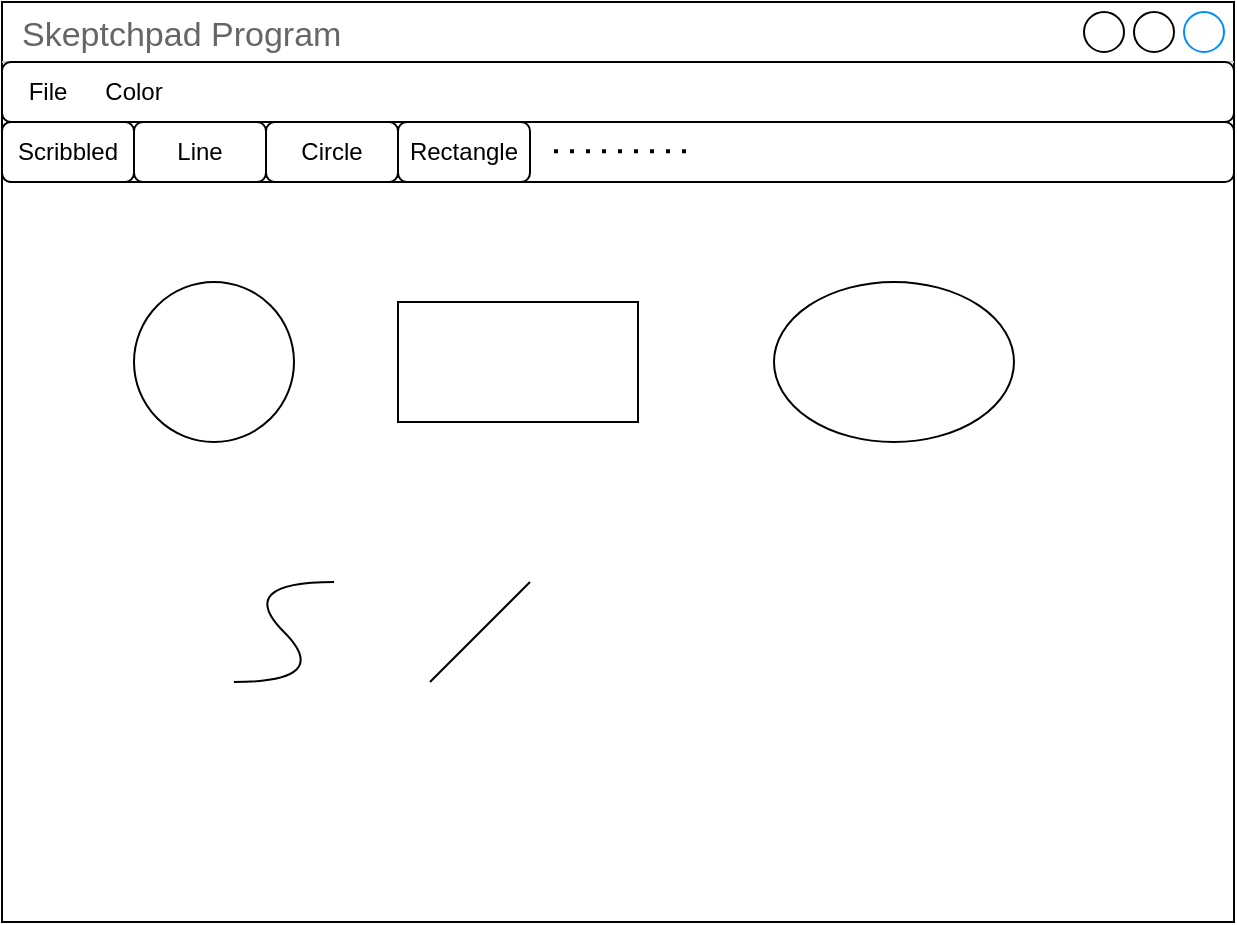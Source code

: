 <mxfile version="24.7.6" pages="11">
  <diagram id="KxVknL-12dc-EIz46CH7" name="UI">
    <mxGraphModel dx="1301" dy="771" grid="1" gridSize="10" guides="1" tooltips="1" connect="1" arrows="1" fold="1" page="1" pageScale="1" pageWidth="827" pageHeight="1169" math="0" shadow="0">
      <root>
        <mxCell id="0" />
        <mxCell id="1" parent="0" />
        <mxCell id="dk0Lqak1axL3iaLUBHtY-3" value="Skeptchpad Program" style="strokeWidth=1;shadow=0;dashed=0;align=center;html=1;shape=mxgraph.mockup.containers.window;align=left;verticalAlign=top;spacingLeft=8;strokeColor2=#008cff;strokeColor3=#c4c4c4;fontColor=#666666;mainText=;fontSize=17;labelBackgroundColor=none;whiteSpace=wrap;" parent="1" vertex="1">
          <mxGeometry x="114" y="80" width="616" height="460" as="geometry" />
        </mxCell>
        <mxCell id="dk0Lqak1axL3iaLUBHtY-4" value="" style="rounded=1;whiteSpace=wrap;html=1;" parent="1" vertex="1">
          <mxGeometry x="114" y="110" width="616" height="30" as="geometry" />
        </mxCell>
        <mxCell id="dk0Lqak1axL3iaLUBHtY-5" value="" style="rounded=1;whiteSpace=wrap;html=1;" parent="1" vertex="1">
          <mxGeometry x="114" y="140" width="616" height="30" as="geometry" />
        </mxCell>
        <mxCell id="dk0Lqak1axL3iaLUBHtY-6" value="File" style="text;html=1;align=center;verticalAlign=middle;whiteSpace=wrap;rounded=0;" parent="1" vertex="1">
          <mxGeometry x="114" y="110" width="46" height="30" as="geometry" />
        </mxCell>
        <mxCell id="dk0Lqak1axL3iaLUBHtY-7" value="Color" style="text;html=1;align=center;verticalAlign=middle;whiteSpace=wrap;rounded=0;" parent="1" vertex="1">
          <mxGeometry x="160" y="110" width="40" height="30" as="geometry" />
        </mxCell>
        <mxCell id="dk0Lqak1axL3iaLUBHtY-8" value="Scribbled" style="rounded=1;whiteSpace=wrap;html=1;" parent="1" vertex="1">
          <mxGeometry x="114" y="140" width="66" height="30" as="geometry" />
        </mxCell>
        <mxCell id="dk0Lqak1axL3iaLUBHtY-9" value="Line" style="rounded=1;whiteSpace=wrap;html=1;" parent="1" vertex="1">
          <mxGeometry x="180" y="140" width="66" height="30" as="geometry" />
        </mxCell>
        <mxCell id="dk0Lqak1axL3iaLUBHtY-10" value="Circle" style="rounded=1;whiteSpace=wrap;html=1;" parent="1" vertex="1">
          <mxGeometry x="246" y="140" width="66" height="30" as="geometry" />
        </mxCell>
        <mxCell id="dk0Lqak1axL3iaLUBHtY-11" value="Rectangle" style="rounded=1;whiteSpace=wrap;html=1;" parent="1" vertex="1">
          <mxGeometry x="312" y="140" width="66" height="30" as="geometry" />
        </mxCell>
        <mxCell id="dk0Lqak1axL3iaLUBHtY-12" value="" style="endArrow=none;dashed=1;html=1;dashPattern=1 3;strokeWidth=2;rounded=0;" parent="1" edge="1">
          <mxGeometry width="50" height="50" relative="1" as="geometry">
            <mxPoint x="456" y="154.58" as="sourcePoint" />
            <mxPoint x="388.0" y="154.58" as="targetPoint" />
          </mxGeometry>
        </mxCell>
        <mxCell id="dk0Lqak1axL3iaLUBHtY-13" value="" style="ellipse;whiteSpace=wrap;html=1;aspect=fixed;" parent="1" vertex="1">
          <mxGeometry x="180" y="220" width="80" height="80" as="geometry" />
        </mxCell>
        <mxCell id="dk0Lqak1axL3iaLUBHtY-14" value="" style="rounded=0;whiteSpace=wrap;html=1;" parent="1" vertex="1">
          <mxGeometry x="312" y="230" width="120" height="60" as="geometry" />
        </mxCell>
        <mxCell id="dk0Lqak1axL3iaLUBHtY-15" value="" style="curved=1;endArrow=none;html=1;rounded=0;endFill=0;" parent="1" edge="1">
          <mxGeometry width="50" height="50" relative="1" as="geometry">
            <mxPoint x="230" y="420" as="sourcePoint" />
            <mxPoint x="280" y="370" as="targetPoint" />
            <Array as="points">
              <mxPoint x="280" y="420" />
              <mxPoint x="230" y="370" />
            </Array>
          </mxGeometry>
        </mxCell>
        <mxCell id="dk0Lqak1axL3iaLUBHtY-16" value="" style="endArrow=none;html=1;rounded=0;" parent="1" edge="1">
          <mxGeometry width="50" height="50" relative="1" as="geometry">
            <mxPoint x="328" y="420" as="sourcePoint" />
            <mxPoint x="378" y="370" as="targetPoint" />
          </mxGeometry>
        </mxCell>
        <mxCell id="dk0Lqak1axL3iaLUBHtY-17" value="" style="ellipse;whiteSpace=wrap;html=1;" parent="1" vertex="1">
          <mxGeometry x="500" y="220" width="120" height="80" as="geometry" />
        </mxCell>
      </root>
    </mxGraphModel>
  </diagram>
  <diagram name="Scribbled" id="8SqogAT697sv0jhai9G5">
    <mxGraphModel dx="897" dy="532" grid="1" gridSize="10" guides="1" tooltips="1" connect="1" arrows="1" fold="1" page="1" pageScale="1" pageWidth="827" pageHeight="1169" math="0" shadow="0">
      <root>
        <mxCell id="0" />
        <mxCell id="1" parent="0" />
        <mxCell id="qxf1q-v4SdhRIQdjzKOd-7" value="" style="edgeStyle=orthogonalEdgeStyle;rounded=0;orthogonalLoop=1;jettySize=auto;html=1;" edge="1" parent="1" source="qxf1q-v4SdhRIQdjzKOd-2" target="qxf1q-v4SdhRIQdjzKOd-6">
          <mxGeometry relative="1" as="geometry" />
        </mxCell>
        <mxCell id="qxf1q-v4SdhRIQdjzKOd-2" value="State 1" style="html=1;align=center;verticalAlign=top;rounded=1;absoluteArcSize=1;arcSize=10;dashed=0;whiteSpace=wrap;" vertex="1" parent="1">
          <mxGeometry x="90" y="180" width="70" height="30" as="geometry" />
        </mxCell>
        <mxCell id="qxf1q-v4SdhRIQdjzKOd-3" value="" style="ellipse;html=1;shape=endState;fillColor=strokeColor;" vertex="1" parent="1">
          <mxGeometry x="90" y="90" width="30" height="30" as="geometry" />
        </mxCell>
        <mxCell id="qxf1q-v4SdhRIQdjzKOd-4" value="" style="endArrow=classic;html=1;rounded=0;exitX=1;exitY=1;exitDx=0;exitDy=0;entryX=0.5;entryY=0;entryDx=0;entryDy=0;" edge="1" parent="1" source="qxf1q-v4SdhRIQdjzKOd-3" target="qxf1q-v4SdhRIQdjzKOd-2">
          <mxGeometry width="50" height="50" relative="1" as="geometry">
            <mxPoint x="120" y="150" as="sourcePoint" />
            <mxPoint x="170" y="100" as="targetPoint" />
          </mxGeometry>
        </mxCell>
        <mxCell id="qxf1q-v4SdhRIQdjzKOd-5" value="Scribbled Mode" style="text;html=1;align=center;verticalAlign=middle;whiteSpace=wrap;rounded=0;" vertex="1" parent="1">
          <mxGeometry x="50" y="140" width="60" height="30" as="geometry" />
        </mxCell>
        <mxCell id="qxf1q-v4SdhRIQdjzKOd-13" value="" style="edgeStyle=orthogonalEdgeStyle;rounded=0;orthogonalLoop=1;jettySize=auto;html=1;" edge="1" parent="1" source="qxf1q-v4SdhRIQdjzKOd-6" target="qxf1q-v4SdhRIQdjzKOd-12">
          <mxGeometry relative="1" as="geometry" />
        </mxCell>
        <mxCell id="qxf1q-v4SdhRIQdjzKOd-6" value="State 2" style="html=1;align=center;verticalAlign=top;rounded=1;absoluteArcSize=1;arcSize=10;dashed=0;whiteSpace=wrap;" vertex="1" parent="1">
          <mxGeometry x="265" y="180" width="70" height="30" as="geometry" />
        </mxCell>
        <mxCell id="qxf1q-v4SdhRIQdjzKOd-8" value="Move to (x, y)" style="text;html=1;align=center;verticalAlign=middle;whiteSpace=wrap;rounded=0;" vertex="1" parent="1">
          <mxGeometry x="180" y="160" width="50" height="30" as="geometry" />
        </mxCell>
        <mxCell id="qxf1q-v4SdhRIQdjzKOd-9" value="" style="endArrow=classic;html=1;rounded=0;exitX=1;exitY=0.25;exitDx=0;exitDy=0;entryX=1;entryY=0.5;entryDx=0;entryDy=0;edgeStyle=elbowEdgeStyle;" edge="1" parent="1" source="qxf1q-v4SdhRIQdjzKOd-6" target="qxf1q-v4SdhRIQdjzKOd-10">
          <mxGeometry width="50" height="50" relative="1" as="geometry">
            <mxPoint x="320" y="170" as="sourcePoint" />
            <mxPoint x="370" y="120" as="targetPoint" />
            <Array as="points">
              <mxPoint x="350" y="160" />
            </Array>
          </mxGeometry>
        </mxCell>
        <mxCell id="qxf1q-v4SdhRIQdjzKOd-10" value="Move to (x, y)" style="text;html=1;align=center;verticalAlign=middle;whiteSpace=wrap;rounded=0;" vertex="1" parent="1">
          <mxGeometry x="265" y="110" width="55" height="30" as="geometry" />
        </mxCell>
        <mxCell id="qxf1q-v4SdhRIQdjzKOd-11" value="" style="endArrow=classic;html=1;rounded=0;exitX=0;exitY=0.5;exitDx=0;exitDy=0;edgeStyle=elbowEdgeStyle;entryX=0;entryY=0.25;entryDx=0;entryDy=0;" edge="1" parent="1" source="qxf1q-v4SdhRIQdjzKOd-10" target="qxf1q-v4SdhRIQdjzKOd-6">
          <mxGeometry width="50" height="50" relative="1" as="geometry">
            <mxPoint x="340" y="197" as="sourcePoint" />
            <mxPoint x="230" y="110" as="targetPoint" />
            <Array as="points">
              <mxPoint x="240" y="160" />
            </Array>
          </mxGeometry>
        </mxCell>
        <mxCell id="qxf1q-v4SdhRIQdjzKOd-16" value="" style="edgeStyle=orthogonalEdgeStyle;rounded=0;orthogonalLoop=1;jettySize=auto;html=1;" edge="1" parent="1" source="qxf1q-v4SdhRIQdjzKOd-12" target="qxf1q-v4SdhRIQdjzKOd-15">
          <mxGeometry relative="1" as="geometry" />
        </mxCell>
        <mxCell id="qxf1q-v4SdhRIQdjzKOd-12" value="State 3" style="html=1;align=center;verticalAlign=top;rounded=1;absoluteArcSize=1;arcSize=10;dashed=0;whiteSpace=wrap;" vertex="1" parent="1">
          <mxGeometry x="440" y="180" width="70" height="30" as="geometry" />
        </mxCell>
        <mxCell id="qxf1q-v4SdhRIQdjzKOd-14" value="Down Click (x, y)" style="text;html=1;align=center;verticalAlign=middle;whiteSpace=wrap;rounded=0;" vertex="1" parent="1">
          <mxGeometry x="363.5" y="160" width="66.5" height="30" as="geometry" />
        </mxCell>
        <mxCell id="qxf1q-v4SdhRIQdjzKOd-22" value="" style="edgeStyle=orthogonalEdgeStyle;rounded=0;orthogonalLoop=1;jettySize=auto;html=1;" edge="1" parent="1" source="qxf1q-v4SdhRIQdjzKOd-15" target="qxf1q-v4SdhRIQdjzKOd-21">
          <mxGeometry relative="1" as="geometry" />
        </mxCell>
        <mxCell id="qxf1q-v4SdhRIQdjzKOd-15" value="State 4" style="html=1;align=center;verticalAlign=top;rounded=1;absoluteArcSize=1;arcSize=10;dashed=0;whiteSpace=wrap;" vertex="1" parent="1">
          <mxGeometry x="610" y="180" width="70" height="30" as="geometry" />
        </mxCell>
        <mxCell id="qxf1q-v4SdhRIQdjzKOd-17" value="Drag to (x, y)" style="text;html=1;align=center;verticalAlign=middle;whiteSpace=wrap;rounded=0;" vertex="1" parent="1">
          <mxGeometry x="520" y="160" width="56.5" height="30" as="geometry" />
        </mxCell>
        <mxCell id="qxf1q-v4SdhRIQdjzKOd-18" value="Drag to (x, y)" style="text;html=1;align=center;verticalAlign=middle;whiteSpace=wrap;rounded=0;" vertex="1" parent="1">
          <mxGeometry x="616.75" y="110" width="56.5" height="30" as="geometry" />
        </mxCell>
        <mxCell id="qxf1q-v4SdhRIQdjzKOd-19" value="" style="endArrow=classic;html=1;rounded=0;exitX=1;exitY=0.25;exitDx=0;exitDy=0;entryX=1;entryY=0.5;entryDx=0;entryDy=0;edgeStyle=elbowEdgeStyle;" edge="1" parent="1" source="qxf1q-v4SdhRIQdjzKOd-15" target="qxf1q-v4SdhRIQdjzKOd-18">
          <mxGeometry width="50" height="50" relative="1" as="geometry">
            <mxPoint x="725" y="190" as="sourcePoint" />
            <mxPoint x="710" y="128" as="targetPoint" />
            <Array as="points">
              <mxPoint x="700" y="150" />
            </Array>
          </mxGeometry>
        </mxCell>
        <mxCell id="qxf1q-v4SdhRIQdjzKOd-20" value="" style="endArrow=classic;html=1;rounded=0;exitX=0;exitY=0.5;exitDx=0;exitDy=0;edgeStyle=elbowEdgeStyle;entryX=0;entryY=0.25;entryDx=0;entryDy=0;" edge="1" parent="1" source="qxf1q-v4SdhRIQdjzKOd-18" target="qxf1q-v4SdhRIQdjzKOd-15">
          <mxGeometry width="50" height="50" relative="1" as="geometry">
            <mxPoint x="610" y="98" as="sourcePoint" />
            <mxPoint x="610" y="160" as="targetPoint" />
            <Array as="points">
              <mxPoint x="590" y="160" />
            </Array>
          </mxGeometry>
        </mxCell>
        <mxCell id="qxf1q-v4SdhRIQdjzKOd-21" value="State 5" style="html=1;align=center;verticalAlign=top;rounded=1;absoluteArcSize=1;arcSize=10;dashed=0;whiteSpace=wrap;" vertex="1" parent="1">
          <mxGeometry x="780" y="180" width="70" height="30" as="geometry" />
        </mxCell>
        <mxCell id="qxf1q-v4SdhRIQdjzKOd-23" value="Up Click (x, y)" style="text;html=1;align=center;verticalAlign=middle;whiteSpace=wrap;rounded=0;" vertex="1" parent="1">
          <mxGeometry x="710" y="160" width="56.5" height="30" as="geometry" />
        </mxCell>
        <mxCell id="qxf1q-v4SdhRIQdjzKOd-24" value="" style="endArrow=classic;html=1;rounded=0;exitX=0.5;exitY=1;exitDx=0;exitDy=0;entryX=1;entryY=0.5;entryDx=0;entryDy=0;edgeStyle=elbowEdgeStyle;elbow=vertical;" edge="1" parent="1" source="qxf1q-v4SdhRIQdjzKOd-21" target="qxf1q-v4SdhRIQdjzKOd-26">
          <mxGeometry width="50" height="50" relative="1" as="geometry">
            <mxPoint x="707" y="342" as="sourcePoint" />
            <mxPoint x="700" y="280" as="targetPoint" />
            <Array as="points">
              <mxPoint x="670" y="275" />
            </Array>
          </mxGeometry>
        </mxCell>
        <mxCell id="qxf1q-v4SdhRIQdjzKOd-26" value="Move to (x, y)" style="text;html=1;align=center;verticalAlign=middle;whiteSpace=wrap;rounded=0;" vertex="1" parent="1">
          <mxGeometry x="510" y="260" width="55" height="30" as="geometry" />
        </mxCell>
        <mxCell id="qxf1q-v4SdhRIQdjzKOd-28" value="" style="endArrow=classic;html=1;rounded=0;exitX=0;exitY=0.5;exitDx=0;exitDy=0;entryX=0.5;entryY=1;entryDx=0;entryDy=0;edgeStyle=elbowEdgeStyle;elbow=vertical;" edge="1" parent="1" source="qxf1q-v4SdhRIQdjzKOd-26" target="qxf1q-v4SdhRIQdjzKOd-6">
          <mxGeometry width="50" height="50" relative="1" as="geometry">
            <mxPoint x="631" y="220" as="sourcePoint" />
            <mxPoint x="319" y="285" as="targetPoint" />
            <Array as="points">
              <mxPoint x="380" y="275" />
            </Array>
          </mxGeometry>
        </mxCell>
        <mxCell id="6XV7vy2JM-CL1PdZx6HK-1" value="Use ArrayList&amp;lt;Point&amp;gt; sPoints to store all the points the cursor get through" style="text;html=1;align=center;verticalAlign=middle;whiteSpace=wrap;rounded=0;" vertex="1" parent="1">
          <mxGeometry x="135" y="220" width="140" height="50" as="geometry" />
        </mxCell>
        <mxCell id="Y1Po5o4nAXljKlwVaEK--1" value="Add point(x, y) to array sPoints" style="text;html=1;align=center;verticalAlign=middle;whiteSpace=wrap;rounded=0;" vertex="1" parent="1">
          <mxGeometry x="432.5" y="120" width="85" height="50" as="geometry" />
        </mxCell>
        <mxCell id="Y1Po5o4nAXljKlwVaEK--2" value="Add point(x, y) to array sPoints.&amp;nbsp; Add&amp;amp;Remove the current sPoints array to the render object list to visualize the dragging process" style="text;html=1;align=center;verticalAlign=middle;whiteSpace=wrap;rounded=0;" vertex="1" parent="1">
          <mxGeometry x="556.25" y="40" width="177.5" height="70" as="geometry" />
        </mxCell>
        <mxCell id="Y1Po5o4nAXljKlwVaEK--3" value="Add point(x, y) to array sPoints, and add the array to render object list" style="text;html=1;align=center;verticalAlign=middle;whiteSpace=wrap;rounded=0;" vertex="1" parent="1">
          <mxGeometry x="766.5" y="120" width="107.5" height="50" as="geometry" />
        </mxCell>
        <mxCell id="Y1Po5o4nAXljKlwVaEK--4" value="Clear the ArrayList&amp;lt;Point&amp;gt; sPoints, wait for next move" style="text;html=1;align=center;verticalAlign=middle;whiteSpace=wrap;rounded=0;" vertex="1" parent="1">
          <mxGeometry x="495" y="300" width="85" height="50" as="geometry" />
        </mxCell>
      </root>
    </mxGraphModel>
  </diagram>
  <diagram id="rbmAGWm0OESIE7FoF0XX" name="Straight">
    <mxGraphModel dx="1103" dy="643" grid="1" gridSize="10" guides="1" tooltips="1" connect="1" arrows="1" fold="1" page="1" pageScale="1" pageWidth="827" pageHeight="1169" math="0" shadow="0">
      <root>
        <mxCell id="0" />
        <mxCell id="1" parent="0" />
        <mxCell id="t15wnGEXDCgcfUwrwL57-1" value="" style="edgeStyle=orthogonalEdgeStyle;rounded=0;orthogonalLoop=1;jettySize=auto;html=1;" edge="1" parent="1" source="t15wnGEXDCgcfUwrwL57-2" target="t15wnGEXDCgcfUwrwL57-7">
          <mxGeometry relative="1" as="geometry" />
        </mxCell>
        <mxCell id="t15wnGEXDCgcfUwrwL57-2" value="State 1" style="html=1;align=center;verticalAlign=top;rounded=1;absoluteArcSize=1;arcSize=10;dashed=0;whiteSpace=wrap;" vertex="1" parent="1">
          <mxGeometry x="90" y="180" width="70" height="30" as="geometry" />
        </mxCell>
        <mxCell id="t15wnGEXDCgcfUwrwL57-3" value="" style="ellipse;html=1;shape=endState;fillColor=strokeColor;" vertex="1" parent="1">
          <mxGeometry x="90" y="90" width="30" height="30" as="geometry" />
        </mxCell>
        <mxCell id="t15wnGEXDCgcfUwrwL57-4" value="" style="endArrow=classic;html=1;rounded=0;exitX=1;exitY=1;exitDx=0;exitDy=0;entryX=0.5;entryY=0;entryDx=0;entryDy=0;" edge="1" parent="1" source="t15wnGEXDCgcfUwrwL57-3" target="t15wnGEXDCgcfUwrwL57-2">
          <mxGeometry width="50" height="50" relative="1" as="geometry">
            <mxPoint x="120" y="150" as="sourcePoint" />
            <mxPoint x="170" y="100" as="targetPoint" />
          </mxGeometry>
        </mxCell>
        <mxCell id="t15wnGEXDCgcfUwrwL57-5" value="Straight Mode" style="text;html=1;align=center;verticalAlign=middle;whiteSpace=wrap;rounded=0;" vertex="1" parent="1">
          <mxGeometry x="50" y="140" width="60" height="30" as="geometry" />
        </mxCell>
        <mxCell id="t15wnGEXDCgcfUwrwL57-6" value="" style="edgeStyle=orthogonalEdgeStyle;rounded=0;orthogonalLoop=1;jettySize=auto;html=1;" edge="1" parent="1" source="t15wnGEXDCgcfUwrwL57-7" target="t15wnGEXDCgcfUwrwL57-13">
          <mxGeometry relative="1" as="geometry" />
        </mxCell>
        <mxCell id="t15wnGEXDCgcfUwrwL57-7" value="State 2" style="html=1;align=center;verticalAlign=top;rounded=1;absoluteArcSize=1;arcSize=10;dashed=0;whiteSpace=wrap;" vertex="1" parent="1">
          <mxGeometry x="265" y="180" width="70" height="30" as="geometry" />
        </mxCell>
        <mxCell id="t15wnGEXDCgcfUwrwL57-8" value="Move to (x, y)" style="text;html=1;align=center;verticalAlign=middle;whiteSpace=wrap;rounded=0;" vertex="1" parent="1">
          <mxGeometry x="180" y="160" width="50" height="30" as="geometry" />
        </mxCell>
        <mxCell id="t15wnGEXDCgcfUwrwL57-9" value="" style="endArrow=classic;html=1;rounded=0;exitX=1;exitY=0.25;exitDx=0;exitDy=0;entryX=1;entryY=0.5;entryDx=0;entryDy=0;edgeStyle=elbowEdgeStyle;" edge="1" parent="1" source="t15wnGEXDCgcfUwrwL57-7" target="t15wnGEXDCgcfUwrwL57-10">
          <mxGeometry width="50" height="50" relative="1" as="geometry">
            <mxPoint x="320" y="170" as="sourcePoint" />
            <mxPoint x="370" y="120" as="targetPoint" />
            <Array as="points">
              <mxPoint x="350" y="160" />
            </Array>
          </mxGeometry>
        </mxCell>
        <mxCell id="t15wnGEXDCgcfUwrwL57-10" value="Move to (x, y)" style="text;html=1;align=center;verticalAlign=middle;whiteSpace=wrap;rounded=0;" vertex="1" parent="1">
          <mxGeometry x="265" y="110" width="55" height="30" as="geometry" />
        </mxCell>
        <mxCell id="t15wnGEXDCgcfUwrwL57-11" value="" style="endArrow=classic;html=1;rounded=0;exitX=0;exitY=0.5;exitDx=0;exitDy=0;edgeStyle=elbowEdgeStyle;entryX=0;entryY=0.25;entryDx=0;entryDy=0;" edge="1" parent="1" source="t15wnGEXDCgcfUwrwL57-10" target="t15wnGEXDCgcfUwrwL57-7">
          <mxGeometry width="50" height="50" relative="1" as="geometry">
            <mxPoint x="340" y="197" as="sourcePoint" />
            <mxPoint x="230" y="110" as="targetPoint" />
            <Array as="points">
              <mxPoint x="240" y="160" />
            </Array>
          </mxGeometry>
        </mxCell>
        <mxCell id="t15wnGEXDCgcfUwrwL57-12" value="" style="edgeStyle=orthogonalEdgeStyle;rounded=0;orthogonalLoop=1;jettySize=auto;html=1;" edge="1" parent="1" source="t15wnGEXDCgcfUwrwL57-13" target="t15wnGEXDCgcfUwrwL57-16">
          <mxGeometry relative="1" as="geometry" />
        </mxCell>
        <mxCell id="t15wnGEXDCgcfUwrwL57-13" value="State 3" style="html=1;align=center;verticalAlign=top;rounded=1;absoluteArcSize=1;arcSize=10;dashed=0;whiteSpace=wrap;" vertex="1" parent="1">
          <mxGeometry x="440" y="180" width="70" height="30" as="geometry" />
        </mxCell>
        <mxCell id="t15wnGEXDCgcfUwrwL57-14" value="Down Click (x, y)" style="text;html=1;align=center;verticalAlign=middle;whiteSpace=wrap;rounded=0;" vertex="1" parent="1">
          <mxGeometry x="363.5" y="160" width="66.5" height="30" as="geometry" />
        </mxCell>
        <mxCell id="t15wnGEXDCgcfUwrwL57-15" value="" style="edgeStyle=orthogonalEdgeStyle;rounded=0;orthogonalLoop=1;jettySize=auto;html=1;" edge="1" parent="1" source="t15wnGEXDCgcfUwrwL57-16" target="t15wnGEXDCgcfUwrwL57-21">
          <mxGeometry relative="1" as="geometry" />
        </mxCell>
        <mxCell id="t15wnGEXDCgcfUwrwL57-16" value="State 4" style="html=1;align=center;verticalAlign=top;rounded=1;absoluteArcSize=1;arcSize=10;dashed=0;whiteSpace=wrap;" vertex="1" parent="1">
          <mxGeometry x="610" y="180" width="70" height="30" as="geometry" />
        </mxCell>
        <mxCell id="t15wnGEXDCgcfUwrwL57-17" value="Drag to (x, y)" style="text;html=1;align=center;verticalAlign=middle;whiteSpace=wrap;rounded=0;" vertex="1" parent="1">
          <mxGeometry x="520" y="160" width="56.5" height="30" as="geometry" />
        </mxCell>
        <mxCell id="t15wnGEXDCgcfUwrwL57-18" value="Drag to (x, y)" style="text;html=1;align=center;verticalAlign=middle;whiteSpace=wrap;rounded=0;" vertex="1" parent="1">
          <mxGeometry x="616.75" y="110" width="56.5" height="30" as="geometry" />
        </mxCell>
        <mxCell id="t15wnGEXDCgcfUwrwL57-19" value="" style="endArrow=classic;html=1;rounded=0;exitX=1;exitY=0.25;exitDx=0;exitDy=0;entryX=1;entryY=0.5;entryDx=0;entryDy=0;edgeStyle=elbowEdgeStyle;" edge="1" parent="1" source="t15wnGEXDCgcfUwrwL57-16" target="t15wnGEXDCgcfUwrwL57-18">
          <mxGeometry width="50" height="50" relative="1" as="geometry">
            <mxPoint x="725" y="190" as="sourcePoint" />
            <mxPoint x="710" y="128" as="targetPoint" />
            <Array as="points">
              <mxPoint x="700" y="150" />
            </Array>
          </mxGeometry>
        </mxCell>
        <mxCell id="t15wnGEXDCgcfUwrwL57-20" value="" style="endArrow=classic;html=1;rounded=0;exitX=0;exitY=0.5;exitDx=0;exitDy=0;edgeStyle=elbowEdgeStyle;entryX=0;entryY=0.25;entryDx=0;entryDy=0;" edge="1" parent="1" source="t15wnGEXDCgcfUwrwL57-18" target="t15wnGEXDCgcfUwrwL57-16">
          <mxGeometry width="50" height="50" relative="1" as="geometry">
            <mxPoint x="610" y="98" as="sourcePoint" />
            <mxPoint x="610" y="160" as="targetPoint" />
            <Array as="points">
              <mxPoint x="590" y="160" />
            </Array>
          </mxGeometry>
        </mxCell>
        <mxCell id="t15wnGEXDCgcfUwrwL57-21" value="State 5" style="html=1;align=center;verticalAlign=top;rounded=1;absoluteArcSize=1;arcSize=10;dashed=0;whiteSpace=wrap;" vertex="1" parent="1">
          <mxGeometry x="780" y="180" width="70" height="30" as="geometry" />
        </mxCell>
        <mxCell id="t15wnGEXDCgcfUwrwL57-22" value="Up Click (x, y)" style="text;html=1;align=center;verticalAlign=middle;whiteSpace=wrap;rounded=0;" vertex="1" parent="1">
          <mxGeometry x="710" y="160" width="56.5" height="30" as="geometry" />
        </mxCell>
        <mxCell id="t15wnGEXDCgcfUwrwL57-23" value="" style="endArrow=classic;html=1;rounded=0;exitX=0.5;exitY=1;exitDx=0;exitDy=0;entryX=1;entryY=0.5;entryDx=0;entryDy=0;edgeStyle=elbowEdgeStyle;elbow=vertical;" edge="1" parent="1" source="t15wnGEXDCgcfUwrwL57-21" target="t15wnGEXDCgcfUwrwL57-24">
          <mxGeometry width="50" height="50" relative="1" as="geometry">
            <mxPoint x="707" y="342" as="sourcePoint" />
            <mxPoint x="700" y="280" as="targetPoint" />
            <Array as="points">
              <mxPoint x="670" y="275" />
            </Array>
          </mxGeometry>
        </mxCell>
        <mxCell id="t15wnGEXDCgcfUwrwL57-24" value="Move to (x, y)" style="text;html=1;align=center;verticalAlign=middle;whiteSpace=wrap;rounded=0;" vertex="1" parent="1">
          <mxGeometry x="510" y="260" width="55" height="30" as="geometry" />
        </mxCell>
        <mxCell id="t15wnGEXDCgcfUwrwL57-25" value="" style="endArrow=classic;html=1;rounded=0;exitX=0;exitY=0.5;exitDx=0;exitDy=0;entryX=0.5;entryY=1;entryDx=0;entryDy=0;edgeStyle=elbowEdgeStyle;elbow=vertical;" edge="1" parent="1" source="t15wnGEXDCgcfUwrwL57-24" target="t15wnGEXDCgcfUwrwL57-7">
          <mxGeometry width="50" height="50" relative="1" as="geometry">
            <mxPoint x="631" y="220" as="sourcePoint" />
            <mxPoint x="319" y="285" as="targetPoint" />
            <Array as="points">
              <mxPoint x="380" y="275" />
            </Array>
          </mxGeometry>
        </mxCell>
        <mxCell id="j0RH9a4RvpLg_imviQkK-1" value="Use StartPoint(x, y) to record the start point" style="text;html=1;align=center;verticalAlign=middle;whiteSpace=wrap;rounded=0;" vertex="1" parent="1">
          <mxGeometry x="430" y="110" width="90" height="60" as="geometry" />
        </mxCell>
        <mxCell id="j0RH9a4RvpLg_imviQkK-2" value="Use EndPoint(x, y) to record the end point" style="text;html=1;align=center;verticalAlign=middle;whiteSpace=wrap;rounded=0;" vertex="1" parent="1">
          <mxGeometry x="766.5" y="120" width="110" height="50" as="geometry" />
        </mxCell>
        <mxCell id="j0RH9a4RvpLg_imviQkK-3" value="Use TempPoint(x, y) to record the dragging process and draw on the scketchpad" style="text;html=1;align=center;verticalAlign=middle;whiteSpace=wrap;rounded=0;" vertex="1" parent="1">
          <mxGeometry x="585" y="50" width="120" height="60" as="geometry" />
        </mxCell>
      </root>
    </mxGraphModel>
  </diagram>
  <diagram id="4GfN9CKufRKXMoIN6ZVN" name="Rectangle">
    <mxGraphModel dx="913" dy="532" grid="1" gridSize="10" guides="1" tooltips="1" connect="1" arrows="1" fold="1" page="1" pageScale="1" pageWidth="827" pageHeight="1169" math="0" shadow="0">
      <root>
        <mxCell id="0" />
        <mxCell id="1" parent="0" />
        <mxCell id="RhQCjac-ryz37echoAdQ-1" value="" style="edgeStyle=orthogonalEdgeStyle;rounded=0;orthogonalLoop=1;jettySize=auto;html=1;" edge="1" parent="1" source="RhQCjac-ryz37echoAdQ-2" target="RhQCjac-ryz37echoAdQ-7">
          <mxGeometry relative="1" as="geometry" />
        </mxCell>
        <mxCell id="RhQCjac-ryz37echoAdQ-2" value="State 1" style="html=1;align=center;verticalAlign=top;rounded=1;absoluteArcSize=1;arcSize=10;dashed=0;whiteSpace=wrap;" vertex="1" parent="1">
          <mxGeometry x="90" y="180" width="70" height="30" as="geometry" />
        </mxCell>
        <mxCell id="RhQCjac-ryz37echoAdQ-3" value="" style="ellipse;html=1;shape=endState;fillColor=strokeColor;" vertex="1" parent="1">
          <mxGeometry x="90" y="90" width="30" height="30" as="geometry" />
        </mxCell>
        <mxCell id="RhQCjac-ryz37echoAdQ-4" value="" style="endArrow=classic;html=1;rounded=0;exitX=1;exitY=1;exitDx=0;exitDy=0;entryX=0.5;entryY=0;entryDx=0;entryDy=0;" edge="1" parent="1" source="RhQCjac-ryz37echoAdQ-3" target="RhQCjac-ryz37echoAdQ-2">
          <mxGeometry width="50" height="50" relative="1" as="geometry">
            <mxPoint x="120" y="150" as="sourcePoint" />
            <mxPoint x="170" y="100" as="targetPoint" />
          </mxGeometry>
        </mxCell>
        <mxCell id="RhQCjac-ryz37echoAdQ-5" value="Rectangle Mode" style="text;html=1;align=center;verticalAlign=middle;whiteSpace=wrap;rounded=0;" vertex="1" parent="1">
          <mxGeometry x="50" y="140" width="60" height="30" as="geometry" />
        </mxCell>
        <mxCell id="RhQCjac-ryz37echoAdQ-6" value="" style="edgeStyle=orthogonalEdgeStyle;rounded=0;orthogonalLoop=1;jettySize=auto;html=1;" edge="1" parent="1" source="RhQCjac-ryz37echoAdQ-7" target="RhQCjac-ryz37echoAdQ-13">
          <mxGeometry relative="1" as="geometry" />
        </mxCell>
        <mxCell id="RhQCjac-ryz37echoAdQ-7" value="State 2" style="html=1;align=center;verticalAlign=top;rounded=1;absoluteArcSize=1;arcSize=10;dashed=0;whiteSpace=wrap;" vertex="1" parent="1">
          <mxGeometry x="265" y="180" width="70" height="30" as="geometry" />
        </mxCell>
        <mxCell id="RhQCjac-ryz37echoAdQ-8" value="Move to (x, y)" style="text;html=1;align=center;verticalAlign=middle;whiteSpace=wrap;rounded=0;" vertex="1" parent="1">
          <mxGeometry x="180" y="160" width="50" height="30" as="geometry" />
        </mxCell>
        <mxCell id="RhQCjac-ryz37echoAdQ-9" value="" style="endArrow=classic;html=1;rounded=0;exitX=1;exitY=0.25;exitDx=0;exitDy=0;entryX=1;entryY=0.5;entryDx=0;entryDy=0;edgeStyle=elbowEdgeStyle;" edge="1" parent="1" source="RhQCjac-ryz37echoAdQ-7" target="RhQCjac-ryz37echoAdQ-10">
          <mxGeometry width="50" height="50" relative="1" as="geometry">
            <mxPoint x="320" y="170" as="sourcePoint" />
            <mxPoint x="370" y="120" as="targetPoint" />
            <Array as="points">
              <mxPoint x="350" y="160" />
            </Array>
          </mxGeometry>
        </mxCell>
        <mxCell id="RhQCjac-ryz37echoAdQ-10" value="Move to (x, y)" style="text;html=1;align=center;verticalAlign=middle;whiteSpace=wrap;rounded=0;" vertex="1" parent="1">
          <mxGeometry x="265" y="110" width="55" height="30" as="geometry" />
        </mxCell>
        <mxCell id="RhQCjac-ryz37echoAdQ-11" value="" style="endArrow=classic;html=1;rounded=0;exitX=0;exitY=0.5;exitDx=0;exitDy=0;edgeStyle=elbowEdgeStyle;entryX=0;entryY=0.25;entryDx=0;entryDy=0;" edge="1" parent="1" source="RhQCjac-ryz37echoAdQ-10" target="RhQCjac-ryz37echoAdQ-7">
          <mxGeometry width="50" height="50" relative="1" as="geometry">
            <mxPoint x="340" y="197" as="sourcePoint" />
            <mxPoint x="230" y="110" as="targetPoint" />
            <Array as="points">
              <mxPoint x="240" y="160" />
            </Array>
          </mxGeometry>
        </mxCell>
        <mxCell id="RhQCjac-ryz37echoAdQ-12" value="" style="edgeStyle=orthogonalEdgeStyle;rounded=0;orthogonalLoop=1;jettySize=auto;html=1;" edge="1" parent="1" source="RhQCjac-ryz37echoAdQ-13" target="RhQCjac-ryz37echoAdQ-16">
          <mxGeometry relative="1" as="geometry" />
        </mxCell>
        <mxCell id="RhQCjac-ryz37echoAdQ-13" value="State 3" style="html=1;align=center;verticalAlign=top;rounded=1;absoluteArcSize=1;arcSize=10;dashed=0;whiteSpace=wrap;" vertex="1" parent="1">
          <mxGeometry x="440" y="180" width="70" height="30" as="geometry" />
        </mxCell>
        <mxCell id="RhQCjac-ryz37echoAdQ-14" value="Down Click (x, y)" style="text;html=1;align=center;verticalAlign=middle;whiteSpace=wrap;rounded=0;" vertex="1" parent="1">
          <mxGeometry x="363.5" y="160" width="66.5" height="30" as="geometry" />
        </mxCell>
        <mxCell id="RhQCjac-ryz37echoAdQ-15" value="" style="edgeStyle=orthogonalEdgeStyle;rounded=0;orthogonalLoop=1;jettySize=auto;html=1;" edge="1" parent="1" source="RhQCjac-ryz37echoAdQ-16" target="RhQCjac-ryz37echoAdQ-21">
          <mxGeometry relative="1" as="geometry" />
        </mxCell>
        <mxCell id="RhQCjac-ryz37echoAdQ-16" value="State 4" style="html=1;align=center;verticalAlign=top;rounded=1;absoluteArcSize=1;arcSize=10;dashed=0;whiteSpace=wrap;" vertex="1" parent="1">
          <mxGeometry x="610" y="180" width="70" height="30" as="geometry" />
        </mxCell>
        <mxCell id="RhQCjac-ryz37echoAdQ-17" value="Drag to (x, y)" style="text;html=1;align=center;verticalAlign=middle;whiteSpace=wrap;rounded=0;" vertex="1" parent="1">
          <mxGeometry x="520" y="160" width="56.5" height="30" as="geometry" />
        </mxCell>
        <mxCell id="RhQCjac-ryz37echoAdQ-18" value="Drag to (x, y)" style="text;html=1;align=center;verticalAlign=middle;whiteSpace=wrap;rounded=0;" vertex="1" parent="1">
          <mxGeometry x="616.75" y="110" width="56.5" height="30" as="geometry" />
        </mxCell>
        <mxCell id="RhQCjac-ryz37echoAdQ-19" value="" style="endArrow=classic;html=1;rounded=0;exitX=1;exitY=0.25;exitDx=0;exitDy=0;entryX=1;entryY=0.5;entryDx=0;entryDy=0;edgeStyle=elbowEdgeStyle;" edge="1" parent="1" source="RhQCjac-ryz37echoAdQ-16" target="RhQCjac-ryz37echoAdQ-18">
          <mxGeometry width="50" height="50" relative="1" as="geometry">
            <mxPoint x="725" y="190" as="sourcePoint" />
            <mxPoint x="710" y="128" as="targetPoint" />
            <Array as="points">
              <mxPoint x="700" y="150" />
            </Array>
          </mxGeometry>
        </mxCell>
        <mxCell id="RhQCjac-ryz37echoAdQ-20" value="" style="endArrow=classic;html=1;rounded=0;exitX=0;exitY=0.5;exitDx=0;exitDy=0;edgeStyle=elbowEdgeStyle;entryX=0;entryY=0.25;entryDx=0;entryDy=0;" edge="1" parent="1" source="RhQCjac-ryz37echoAdQ-18" target="RhQCjac-ryz37echoAdQ-16">
          <mxGeometry width="50" height="50" relative="1" as="geometry">
            <mxPoint x="610" y="98" as="sourcePoint" />
            <mxPoint x="610" y="160" as="targetPoint" />
            <Array as="points">
              <mxPoint x="590" y="160" />
            </Array>
          </mxGeometry>
        </mxCell>
        <mxCell id="RhQCjac-ryz37echoAdQ-21" value="State 5" style="html=1;align=center;verticalAlign=top;rounded=1;absoluteArcSize=1;arcSize=10;dashed=0;whiteSpace=wrap;" vertex="1" parent="1">
          <mxGeometry x="780" y="180" width="70" height="30" as="geometry" />
        </mxCell>
        <mxCell id="RhQCjac-ryz37echoAdQ-22" value="Up Click (x, y)" style="text;html=1;align=center;verticalAlign=middle;whiteSpace=wrap;rounded=0;" vertex="1" parent="1">
          <mxGeometry x="710" y="160" width="56.5" height="30" as="geometry" />
        </mxCell>
        <mxCell id="RhQCjac-ryz37echoAdQ-23" value="" style="endArrow=classic;html=1;rounded=0;exitX=0.5;exitY=1;exitDx=0;exitDy=0;entryX=1;entryY=0.5;entryDx=0;entryDy=0;edgeStyle=elbowEdgeStyle;elbow=vertical;" edge="1" parent="1" source="RhQCjac-ryz37echoAdQ-21" target="RhQCjac-ryz37echoAdQ-24">
          <mxGeometry width="50" height="50" relative="1" as="geometry">
            <mxPoint x="707" y="342" as="sourcePoint" />
            <mxPoint x="700" y="280" as="targetPoint" />
            <Array as="points">
              <mxPoint x="670" y="275" />
            </Array>
          </mxGeometry>
        </mxCell>
        <mxCell id="RhQCjac-ryz37echoAdQ-24" value="Move to (x, y)" style="text;html=1;align=center;verticalAlign=middle;whiteSpace=wrap;rounded=0;" vertex="1" parent="1">
          <mxGeometry x="510" y="260" width="55" height="30" as="geometry" />
        </mxCell>
        <mxCell id="RhQCjac-ryz37echoAdQ-25" value="" style="endArrow=classic;html=1;rounded=0;exitX=0;exitY=0.5;exitDx=0;exitDy=0;entryX=0.5;entryY=1;entryDx=0;entryDy=0;edgeStyle=elbowEdgeStyle;elbow=vertical;" edge="1" parent="1" source="RhQCjac-ryz37echoAdQ-24" target="RhQCjac-ryz37echoAdQ-7">
          <mxGeometry width="50" height="50" relative="1" as="geometry">
            <mxPoint x="631" y="220" as="sourcePoint" />
            <mxPoint x="319" y="285" as="targetPoint" />
            <Array as="points">
              <mxPoint x="380" y="275" />
            </Array>
          </mxGeometry>
        </mxCell>
        <mxCell id="RhQCjac-ryz37echoAdQ-26" value="Use StartPoint(x, y) to record the start point" style="text;html=1;align=center;verticalAlign=middle;whiteSpace=wrap;rounded=0;" vertex="1" parent="1">
          <mxGeometry x="430" y="110" width="90" height="60" as="geometry" />
        </mxCell>
        <mxCell id="RhQCjac-ryz37echoAdQ-27" value="Use EndPoint(x, y) to record the end point" style="text;html=1;align=center;verticalAlign=middle;whiteSpace=wrap;rounded=0;" vertex="1" parent="1">
          <mxGeometry x="766.5" y="120" width="110" height="50" as="geometry" />
        </mxCell>
        <mxCell id="RhQCjac-ryz37echoAdQ-28" value="Use TempPoint(x, y) to record the dragging process and draw on the scketchpad" style="text;html=1;align=center;verticalAlign=middle;whiteSpace=wrap;rounded=0;" vertex="1" parent="1">
          <mxGeometry x="585" y="50" width="120" height="60" as="geometry" />
        </mxCell>
        <mxCell id="uYYGHg8Pa2v51VSkS1UZ-1" value="Use StartPoint(x, y) and EndPoint(x, y) to instantiate a Rectangle2D object add to the render object list" style="text;html=1;align=center;verticalAlign=middle;whiteSpace=wrap;rounded=0;" vertex="1" parent="1">
          <mxGeometry x="870" y="165" width="150" height="65" as="geometry" />
        </mxCell>
        <mxCell id="uYYGHg8Pa2v51VSkS1UZ-2" value="Clear the StartPoint and EngPoint" style="text;html=1;align=center;verticalAlign=middle;whiteSpace=wrap;rounded=0;" vertex="1" parent="1">
          <mxGeometry x="490" y="300" width="110" height="40" as="geometry" />
        </mxCell>
      </root>
    </mxGraphModel>
  </diagram>
  <diagram id="ResAP9aB9pHjfHBVwG7c" name="Eclipse">
    <mxGraphModel dx="1103" dy="643" grid="1" gridSize="10" guides="1" tooltips="1" connect="1" arrows="1" fold="1" page="1" pageScale="1" pageWidth="827" pageHeight="1169" math="0" shadow="0">
      <root>
        <mxCell id="0" />
        <mxCell id="1" parent="0" />
        <mxCell id="L-GEC_bm9wN8wU4OXOJ--1" value="" style="edgeStyle=orthogonalEdgeStyle;rounded=0;orthogonalLoop=1;jettySize=auto;html=1;" edge="1" parent="1" source="L-GEC_bm9wN8wU4OXOJ--2" target="L-GEC_bm9wN8wU4OXOJ--7">
          <mxGeometry relative="1" as="geometry" />
        </mxCell>
        <mxCell id="L-GEC_bm9wN8wU4OXOJ--2" value="State 1" style="html=1;align=center;verticalAlign=top;rounded=1;absoluteArcSize=1;arcSize=10;dashed=0;whiteSpace=wrap;" vertex="1" parent="1">
          <mxGeometry x="90" y="180" width="70" height="30" as="geometry" />
        </mxCell>
        <mxCell id="L-GEC_bm9wN8wU4OXOJ--3" value="" style="ellipse;html=1;shape=endState;fillColor=strokeColor;" vertex="1" parent="1">
          <mxGeometry x="90" y="90" width="30" height="30" as="geometry" />
        </mxCell>
        <mxCell id="L-GEC_bm9wN8wU4OXOJ--4" value="" style="endArrow=classic;html=1;rounded=0;exitX=1;exitY=1;exitDx=0;exitDy=0;entryX=0.5;entryY=0;entryDx=0;entryDy=0;" edge="1" parent="1" source="L-GEC_bm9wN8wU4OXOJ--3" target="L-GEC_bm9wN8wU4OXOJ--2">
          <mxGeometry width="50" height="50" relative="1" as="geometry">
            <mxPoint x="120" y="150" as="sourcePoint" />
            <mxPoint x="170" y="100" as="targetPoint" />
          </mxGeometry>
        </mxCell>
        <mxCell id="L-GEC_bm9wN8wU4OXOJ--5" value="Eclipse Mode" style="text;html=1;align=center;verticalAlign=middle;whiteSpace=wrap;rounded=0;" vertex="1" parent="1">
          <mxGeometry x="50" y="140" width="60" height="30" as="geometry" />
        </mxCell>
        <mxCell id="L-GEC_bm9wN8wU4OXOJ--6" value="" style="edgeStyle=orthogonalEdgeStyle;rounded=0;orthogonalLoop=1;jettySize=auto;html=1;" edge="1" parent="1" source="L-GEC_bm9wN8wU4OXOJ--7" target="L-GEC_bm9wN8wU4OXOJ--13">
          <mxGeometry relative="1" as="geometry" />
        </mxCell>
        <mxCell id="L-GEC_bm9wN8wU4OXOJ--7" value="State 2" style="html=1;align=center;verticalAlign=top;rounded=1;absoluteArcSize=1;arcSize=10;dashed=0;whiteSpace=wrap;" vertex="1" parent="1">
          <mxGeometry x="265" y="180" width="70" height="30" as="geometry" />
        </mxCell>
        <mxCell id="L-GEC_bm9wN8wU4OXOJ--8" value="Move to (x, y)" style="text;html=1;align=center;verticalAlign=middle;whiteSpace=wrap;rounded=0;" vertex="1" parent="1">
          <mxGeometry x="180" y="160" width="50" height="30" as="geometry" />
        </mxCell>
        <mxCell id="L-GEC_bm9wN8wU4OXOJ--9" value="" style="endArrow=classic;html=1;rounded=0;exitX=1;exitY=0.25;exitDx=0;exitDy=0;entryX=1;entryY=0.5;entryDx=0;entryDy=0;edgeStyle=elbowEdgeStyle;" edge="1" parent="1" source="L-GEC_bm9wN8wU4OXOJ--7" target="L-GEC_bm9wN8wU4OXOJ--10">
          <mxGeometry width="50" height="50" relative="1" as="geometry">
            <mxPoint x="320" y="170" as="sourcePoint" />
            <mxPoint x="370" y="120" as="targetPoint" />
            <Array as="points">
              <mxPoint x="350" y="160" />
            </Array>
          </mxGeometry>
        </mxCell>
        <mxCell id="L-GEC_bm9wN8wU4OXOJ--10" value="Move to (x, y)" style="text;html=1;align=center;verticalAlign=middle;whiteSpace=wrap;rounded=0;" vertex="1" parent="1">
          <mxGeometry x="265" y="110" width="55" height="30" as="geometry" />
        </mxCell>
        <mxCell id="L-GEC_bm9wN8wU4OXOJ--11" value="" style="endArrow=classic;html=1;rounded=0;exitX=0;exitY=0.5;exitDx=0;exitDy=0;edgeStyle=elbowEdgeStyle;entryX=0;entryY=0.25;entryDx=0;entryDy=0;" edge="1" parent="1" source="L-GEC_bm9wN8wU4OXOJ--10" target="L-GEC_bm9wN8wU4OXOJ--7">
          <mxGeometry width="50" height="50" relative="1" as="geometry">
            <mxPoint x="340" y="197" as="sourcePoint" />
            <mxPoint x="230" y="110" as="targetPoint" />
            <Array as="points">
              <mxPoint x="240" y="160" />
            </Array>
          </mxGeometry>
        </mxCell>
        <mxCell id="L-GEC_bm9wN8wU4OXOJ--12" value="" style="edgeStyle=orthogonalEdgeStyle;rounded=0;orthogonalLoop=1;jettySize=auto;html=1;" edge="1" parent="1" source="L-GEC_bm9wN8wU4OXOJ--13" target="L-GEC_bm9wN8wU4OXOJ--16">
          <mxGeometry relative="1" as="geometry" />
        </mxCell>
        <mxCell id="L-GEC_bm9wN8wU4OXOJ--13" value="State 3" style="html=1;align=center;verticalAlign=top;rounded=1;absoluteArcSize=1;arcSize=10;dashed=0;whiteSpace=wrap;" vertex="1" parent="1">
          <mxGeometry x="440" y="180" width="70" height="30" as="geometry" />
        </mxCell>
        <mxCell id="L-GEC_bm9wN8wU4OXOJ--14" value="Down Click (x, y)" style="text;html=1;align=center;verticalAlign=middle;whiteSpace=wrap;rounded=0;" vertex="1" parent="1">
          <mxGeometry x="363.5" y="160" width="66.5" height="30" as="geometry" />
        </mxCell>
        <mxCell id="L-GEC_bm9wN8wU4OXOJ--15" value="" style="edgeStyle=orthogonalEdgeStyle;rounded=0;orthogonalLoop=1;jettySize=auto;html=1;" edge="1" parent="1" source="L-GEC_bm9wN8wU4OXOJ--16" target="L-GEC_bm9wN8wU4OXOJ--21">
          <mxGeometry relative="1" as="geometry" />
        </mxCell>
        <mxCell id="L-GEC_bm9wN8wU4OXOJ--16" value="State 4" style="html=1;align=center;verticalAlign=top;rounded=1;absoluteArcSize=1;arcSize=10;dashed=0;whiteSpace=wrap;" vertex="1" parent="1">
          <mxGeometry x="610" y="180" width="70" height="30" as="geometry" />
        </mxCell>
        <mxCell id="L-GEC_bm9wN8wU4OXOJ--17" value="Drag to (x, y)" style="text;html=1;align=center;verticalAlign=middle;whiteSpace=wrap;rounded=0;" vertex="1" parent="1">
          <mxGeometry x="520" y="160" width="56.5" height="30" as="geometry" />
        </mxCell>
        <mxCell id="L-GEC_bm9wN8wU4OXOJ--18" value="Drag to (x, y)" style="text;html=1;align=center;verticalAlign=middle;whiteSpace=wrap;rounded=0;" vertex="1" parent="1">
          <mxGeometry x="616.75" y="110" width="56.5" height="30" as="geometry" />
        </mxCell>
        <mxCell id="L-GEC_bm9wN8wU4OXOJ--19" value="" style="endArrow=classic;html=1;rounded=0;exitX=1;exitY=0.25;exitDx=0;exitDy=0;entryX=1;entryY=0.5;entryDx=0;entryDy=0;edgeStyle=elbowEdgeStyle;" edge="1" parent="1" source="L-GEC_bm9wN8wU4OXOJ--16" target="L-GEC_bm9wN8wU4OXOJ--18">
          <mxGeometry width="50" height="50" relative="1" as="geometry">
            <mxPoint x="725" y="190" as="sourcePoint" />
            <mxPoint x="710" y="128" as="targetPoint" />
            <Array as="points">
              <mxPoint x="700" y="150" />
            </Array>
          </mxGeometry>
        </mxCell>
        <mxCell id="L-GEC_bm9wN8wU4OXOJ--20" value="" style="endArrow=classic;html=1;rounded=0;exitX=0;exitY=0.5;exitDx=0;exitDy=0;edgeStyle=elbowEdgeStyle;entryX=0;entryY=0.25;entryDx=0;entryDy=0;" edge="1" parent="1" source="L-GEC_bm9wN8wU4OXOJ--18" target="L-GEC_bm9wN8wU4OXOJ--16">
          <mxGeometry width="50" height="50" relative="1" as="geometry">
            <mxPoint x="610" y="98" as="sourcePoint" />
            <mxPoint x="610" y="160" as="targetPoint" />
            <Array as="points">
              <mxPoint x="590" y="160" />
            </Array>
          </mxGeometry>
        </mxCell>
        <mxCell id="L-GEC_bm9wN8wU4OXOJ--21" value="State 5" style="html=1;align=center;verticalAlign=top;rounded=1;absoluteArcSize=1;arcSize=10;dashed=0;whiteSpace=wrap;" vertex="1" parent="1">
          <mxGeometry x="780" y="180" width="70" height="30" as="geometry" />
        </mxCell>
        <mxCell id="L-GEC_bm9wN8wU4OXOJ--22" value="Up Click (x, y)" style="text;html=1;align=center;verticalAlign=middle;whiteSpace=wrap;rounded=0;" vertex="1" parent="1">
          <mxGeometry x="710" y="160" width="56.5" height="30" as="geometry" />
        </mxCell>
        <mxCell id="L-GEC_bm9wN8wU4OXOJ--23" value="" style="endArrow=classic;html=1;rounded=0;exitX=0.5;exitY=1;exitDx=0;exitDy=0;entryX=1;entryY=0.5;entryDx=0;entryDy=0;edgeStyle=elbowEdgeStyle;elbow=vertical;" edge="1" parent="1" source="L-GEC_bm9wN8wU4OXOJ--21" target="L-GEC_bm9wN8wU4OXOJ--24">
          <mxGeometry width="50" height="50" relative="1" as="geometry">
            <mxPoint x="707" y="342" as="sourcePoint" />
            <mxPoint x="700" y="280" as="targetPoint" />
            <Array as="points">
              <mxPoint x="670" y="275" />
            </Array>
          </mxGeometry>
        </mxCell>
        <mxCell id="L-GEC_bm9wN8wU4OXOJ--24" value="Move to (x, y)" style="text;html=1;align=center;verticalAlign=middle;whiteSpace=wrap;rounded=0;" vertex="1" parent="1">
          <mxGeometry x="510" y="260" width="55" height="30" as="geometry" />
        </mxCell>
        <mxCell id="L-GEC_bm9wN8wU4OXOJ--25" value="" style="endArrow=classic;html=1;rounded=0;exitX=0;exitY=0.5;exitDx=0;exitDy=0;entryX=0.5;entryY=1;entryDx=0;entryDy=0;edgeStyle=elbowEdgeStyle;elbow=vertical;" edge="1" parent="1" source="L-GEC_bm9wN8wU4OXOJ--24" target="L-GEC_bm9wN8wU4OXOJ--7">
          <mxGeometry width="50" height="50" relative="1" as="geometry">
            <mxPoint x="631" y="220" as="sourcePoint" />
            <mxPoint x="319" y="285" as="targetPoint" />
            <Array as="points">
              <mxPoint x="380" y="275" />
            </Array>
          </mxGeometry>
        </mxCell>
        <mxCell id="L-GEC_bm9wN8wU4OXOJ--26" value="Use StartPoint(x, y) to record the start point" style="text;html=1;align=center;verticalAlign=middle;whiteSpace=wrap;rounded=0;" vertex="1" parent="1">
          <mxGeometry x="430" y="110" width="90" height="60" as="geometry" />
        </mxCell>
        <mxCell id="L-GEC_bm9wN8wU4OXOJ--27" value="Use EndPoint(x, y) to record the end point" style="text;html=1;align=center;verticalAlign=middle;whiteSpace=wrap;rounded=0;" vertex="1" parent="1">
          <mxGeometry x="766.5" y="120" width="110" height="50" as="geometry" />
        </mxCell>
        <mxCell id="L-GEC_bm9wN8wU4OXOJ--28" value="Use TempPoint(x, y) to record the dragging process and draw on the scketchpad" style="text;html=1;align=center;verticalAlign=middle;whiteSpace=wrap;rounded=0;" vertex="1" parent="1">
          <mxGeometry x="585" y="50" width="120" height="60" as="geometry" />
        </mxCell>
        <mxCell id="d-CtQorivD35MpQVnycp-1" value="Clear the StartPoint and EngPoint" style="text;html=1;align=center;verticalAlign=middle;whiteSpace=wrap;rounded=0;" vertex="1" parent="1">
          <mxGeometry x="490" y="300" width="110" height="40" as="geometry" />
        </mxCell>
        <mxCell id="rCpZWLx18HFNB1kHx3fc-1" value="Use StartPoint(x, y) and EndPoint(x, y) to instantiate a Eclipse2D object add to the render object list" style="text;html=1;align=center;verticalAlign=middle;whiteSpace=wrap;rounded=0;" vertex="1" parent="1">
          <mxGeometry x="870" y="165" width="150" height="65" as="geometry" />
        </mxCell>
      </root>
    </mxGraphModel>
  </diagram>
  <diagram id="hF5RF1XBTokDaeImcP29" name="Circle">
    <mxGraphModel dx="913" dy="532" grid="1" gridSize="10" guides="1" tooltips="1" connect="1" arrows="1" fold="1" page="1" pageScale="1" pageWidth="827" pageHeight="1169" math="0" shadow="0">
      <root>
        <mxCell id="0" />
        <mxCell id="1" parent="0" />
        <mxCell id="0TcimtWJs3CKasrag2vI-1" value="" style="edgeStyle=orthogonalEdgeStyle;rounded=0;orthogonalLoop=1;jettySize=auto;html=1;" edge="1" parent="1" source="0TcimtWJs3CKasrag2vI-2" target="0TcimtWJs3CKasrag2vI-7">
          <mxGeometry relative="1" as="geometry" />
        </mxCell>
        <mxCell id="0TcimtWJs3CKasrag2vI-2" value="State 1" style="html=1;align=center;verticalAlign=top;rounded=1;absoluteArcSize=1;arcSize=10;dashed=0;whiteSpace=wrap;" vertex="1" parent="1">
          <mxGeometry x="90" y="180" width="70" height="30" as="geometry" />
        </mxCell>
        <mxCell id="0TcimtWJs3CKasrag2vI-3" value="" style="ellipse;html=1;shape=endState;fillColor=strokeColor;" vertex="1" parent="1">
          <mxGeometry x="90" y="90" width="30" height="30" as="geometry" />
        </mxCell>
        <mxCell id="0TcimtWJs3CKasrag2vI-4" value="" style="endArrow=classic;html=1;rounded=0;exitX=1;exitY=1;exitDx=0;exitDy=0;entryX=0.5;entryY=0;entryDx=0;entryDy=0;" edge="1" parent="1" source="0TcimtWJs3CKasrag2vI-3" target="0TcimtWJs3CKasrag2vI-2">
          <mxGeometry width="50" height="50" relative="1" as="geometry">
            <mxPoint x="120" y="150" as="sourcePoint" />
            <mxPoint x="170" y="100" as="targetPoint" />
          </mxGeometry>
        </mxCell>
        <mxCell id="0TcimtWJs3CKasrag2vI-5" value="Circle Mode" style="text;html=1;align=center;verticalAlign=middle;whiteSpace=wrap;rounded=0;" vertex="1" parent="1">
          <mxGeometry x="50" y="140" width="60" height="30" as="geometry" />
        </mxCell>
        <mxCell id="0TcimtWJs3CKasrag2vI-6" value="" style="edgeStyle=orthogonalEdgeStyle;rounded=0;orthogonalLoop=1;jettySize=auto;html=1;" edge="1" parent="1" source="0TcimtWJs3CKasrag2vI-7" target="0TcimtWJs3CKasrag2vI-13">
          <mxGeometry relative="1" as="geometry" />
        </mxCell>
        <mxCell id="0TcimtWJs3CKasrag2vI-7" value="State 2" style="html=1;align=center;verticalAlign=top;rounded=1;absoluteArcSize=1;arcSize=10;dashed=0;whiteSpace=wrap;" vertex="1" parent="1">
          <mxGeometry x="265" y="180" width="70" height="30" as="geometry" />
        </mxCell>
        <mxCell id="0TcimtWJs3CKasrag2vI-8" value="Move to (x, y)" style="text;html=1;align=center;verticalAlign=middle;whiteSpace=wrap;rounded=0;" vertex="1" parent="1">
          <mxGeometry x="180" y="160" width="50" height="30" as="geometry" />
        </mxCell>
        <mxCell id="0TcimtWJs3CKasrag2vI-9" value="" style="endArrow=classic;html=1;rounded=0;exitX=1;exitY=0.25;exitDx=0;exitDy=0;entryX=1;entryY=0.5;entryDx=0;entryDy=0;edgeStyle=elbowEdgeStyle;" edge="1" parent="1" source="0TcimtWJs3CKasrag2vI-7" target="0TcimtWJs3CKasrag2vI-10">
          <mxGeometry width="50" height="50" relative="1" as="geometry">
            <mxPoint x="320" y="170" as="sourcePoint" />
            <mxPoint x="370" y="120" as="targetPoint" />
            <Array as="points">
              <mxPoint x="350" y="160" />
            </Array>
          </mxGeometry>
        </mxCell>
        <mxCell id="0TcimtWJs3CKasrag2vI-10" value="Move to (x, y)" style="text;html=1;align=center;verticalAlign=middle;whiteSpace=wrap;rounded=0;" vertex="1" parent="1">
          <mxGeometry x="265" y="110" width="55" height="30" as="geometry" />
        </mxCell>
        <mxCell id="0TcimtWJs3CKasrag2vI-11" value="" style="endArrow=classic;html=1;rounded=0;exitX=0;exitY=0.5;exitDx=0;exitDy=0;edgeStyle=elbowEdgeStyle;entryX=0;entryY=0.25;entryDx=0;entryDy=0;" edge="1" parent="1" source="0TcimtWJs3CKasrag2vI-10" target="0TcimtWJs3CKasrag2vI-7">
          <mxGeometry width="50" height="50" relative="1" as="geometry">
            <mxPoint x="340" y="197" as="sourcePoint" />
            <mxPoint x="230" y="110" as="targetPoint" />
            <Array as="points">
              <mxPoint x="240" y="160" />
            </Array>
          </mxGeometry>
        </mxCell>
        <mxCell id="0TcimtWJs3CKasrag2vI-12" value="" style="edgeStyle=orthogonalEdgeStyle;rounded=0;orthogonalLoop=1;jettySize=auto;html=1;" edge="1" parent="1" source="0TcimtWJs3CKasrag2vI-13" target="0TcimtWJs3CKasrag2vI-16">
          <mxGeometry relative="1" as="geometry" />
        </mxCell>
        <mxCell id="0TcimtWJs3CKasrag2vI-13" value="State 3" style="html=1;align=center;verticalAlign=top;rounded=1;absoluteArcSize=1;arcSize=10;dashed=0;whiteSpace=wrap;" vertex="1" parent="1">
          <mxGeometry x="440" y="180" width="70" height="30" as="geometry" />
        </mxCell>
        <mxCell id="0TcimtWJs3CKasrag2vI-14" value="Down Click (x, y)" style="text;html=1;align=center;verticalAlign=middle;whiteSpace=wrap;rounded=0;" vertex="1" parent="1">
          <mxGeometry x="363.5" y="160" width="66.5" height="30" as="geometry" />
        </mxCell>
        <mxCell id="0TcimtWJs3CKasrag2vI-15" value="" style="edgeStyle=orthogonalEdgeStyle;rounded=0;orthogonalLoop=1;jettySize=auto;html=1;" edge="1" parent="1" source="0TcimtWJs3CKasrag2vI-16" target="0TcimtWJs3CKasrag2vI-21">
          <mxGeometry relative="1" as="geometry" />
        </mxCell>
        <mxCell id="0TcimtWJs3CKasrag2vI-16" value="State 4" style="html=1;align=center;verticalAlign=top;rounded=1;absoluteArcSize=1;arcSize=10;dashed=0;whiteSpace=wrap;" vertex="1" parent="1">
          <mxGeometry x="610" y="180" width="70" height="30" as="geometry" />
        </mxCell>
        <mxCell id="0TcimtWJs3CKasrag2vI-17" value="Drag to (x, y)" style="text;html=1;align=center;verticalAlign=middle;whiteSpace=wrap;rounded=0;" vertex="1" parent="1">
          <mxGeometry x="520" y="160" width="56.5" height="30" as="geometry" />
        </mxCell>
        <mxCell id="0TcimtWJs3CKasrag2vI-18" value="Drag to (x, y)" style="text;html=1;align=center;verticalAlign=middle;whiteSpace=wrap;rounded=0;" vertex="1" parent="1">
          <mxGeometry x="616.75" y="110" width="56.5" height="30" as="geometry" />
        </mxCell>
        <mxCell id="0TcimtWJs3CKasrag2vI-19" value="" style="endArrow=classic;html=1;rounded=0;exitX=1;exitY=0.25;exitDx=0;exitDy=0;entryX=1;entryY=0.5;entryDx=0;entryDy=0;edgeStyle=elbowEdgeStyle;" edge="1" parent="1" source="0TcimtWJs3CKasrag2vI-16" target="0TcimtWJs3CKasrag2vI-18">
          <mxGeometry width="50" height="50" relative="1" as="geometry">
            <mxPoint x="725" y="190" as="sourcePoint" />
            <mxPoint x="710" y="128" as="targetPoint" />
            <Array as="points">
              <mxPoint x="700" y="150" />
            </Array>
          </mxGeometry>
        </mxCell>
        <mxCell id="0TcimtWJs3CKasrag2vI-20" value="" style="endArrow=classic;html=1;rounded=0;exitX=0;exitY=0.5;exitDx=0;exitDy=0;edgeStyle=elbowEdgeStyle;entryX=0;entryY=0.25;entryDx=0;entryDy=0;" edge="1" parent="1" source="0TcimtWJs3CKasrag2vI-18" target="0TcimtWJs3CKasrag2vI-16">
          <mxGeometry width="50" height="50" relative="1" as="geometry">
            <mxPoint x="610" y="98" as="sourcePoint" />
            <mxPoint x="610" y="160" as="targetPoint" />
            <Array as="points">
              <mxPoint x="590" y="160" />
            </Array>
          </mxGeometry>
        </mxCell>
        <mxCell id="0TcimtWJs3CKasrag2vI-21" value="State 5" style="html=1;align=center;verticalAlign=top;rounded=1;absoluteArcSize=1;arcSize=10;dashed=0;whiteSpace=wrap;" vertex="1" parent="1">
          <mxGeometry x="780" y="180" width="70" height="30" as="geometry" />
        </mxCell>
        <mxCell id="0TcimtWJs3CKasrag2vI-22" value="Up Click (x, y)" style="text;html=1;align=center;verticalAlign=middle;whiteSpace=wrap;rounded=0;" vertex="1" parent="1">
          <mxGeometry x="710" y="160" width="56.5" height="30" as="geometry" />
        </mxCell>
        <mxCell id="0TcimtWJs3CKasrag2vI-23" value="" style="endArrow=classic;html=1;rounded=0;exitX=0.5;exitY=1;exitDx=0;exitDy=0;entryX=1;entryY=0.5;entryDx=0;entryDy=0;edgeStyle=elbowEdgeStyle;elbow=vertical;" edge="1" parent="1" source="0TcimtWJs3CKasrag2vI-21" target="0TcimtWJs3CKasrag2vI-24">
          <mxGeometry width="50" height="50" relative="1" as="geometry">
            <mxPoint x="707" y="342" as="sourcePoint" />
            <mxPoint x="700" y="280" as="targetPoint" />
            <Array as="points">
              <mxPoint x="670" y="275" />
            </Array>
          </mxGeometry>
        </mxCell>
        <mxCell id="0TcimtWJs3CKasrag2vI-24" value="Move to (x, y)" style="text;html=1;align=center;verticalAlign=middle;whiteSpace=wrap;rounded=0;" vertex="1" parent="1">
          <mxGeometry x="510" y="260" width="55" height="30" as="geometry" />
        </mxCell>
        <mxCell id="0TcimtWJs3CKasrag2vI-25" value="" style="endArrow=classic;html=1;rounded=0;exitX=0;exitY=0.5;exitDx=0;exitDy=0;entryX=0.5;entryY=1;entryDx=0;entryDy=0;edgeStyle=elbowEdgeStyle;elbow=vertical;" edge="1" parent="1" source="0TcimtWJs3CKasrag2vI-24" target="0TcimtWJs3CKasrag2vI-7">
          <mxGeometry width="50" height="50" relative="1" as="geometry">
            <mxPoint x="631" y="220" as="sourcePoint" />
            <mxPoint x="319" y="285" as="targetPoint" />
            <Array as="points">
              <mxPoint x="380" y="275" />
            </Array>
          </mxGeometry>
        </mxCell>
        <mxCell id="0TcimtWJs3CKasrag2vI-26" value="Use StartPoint(x, y) to record the start point" style="text;html=1;align=center;verticalAlign=middle;whiteSpace=wrap;rounded=0;" vertex="1" parent="1">
          <mxGeometry x="430" y="110" width="90" height="60" as="geometry" />
        </mxCell>
        <mxCell id="0TcimtWJs3CKasrag2vI-27" value="Use EndPoint(x, y) to record the end point" style="text;html=1;align=center;verticalAlign=middle;whiteSpace=wrap;rounded=0;" vertex="1" parent="1">
          <mxGeometry x="766.5" y="120" width="110" height="50" as="geometry" />
        </mxCell>
        <mxCell id="0TcimtWJs3CKasrag2vI-28" value="Use TempPoint(x, y) to record the dragging process and draw on the scketchpad" style="text;html=1;align=center;verticalAlign=middle;whiteSpace=wrap;rounded=0;" vertex="1" parent="1">
          <mxGeometry x="585" y="50" width="120" height="60" as="geometry" />
        </mxCell>
        <mxCell id="3jfit9o_-fw4QPH2Rpp2-1" value="Use StartPoint(x, y)&amp;nbsp; as the center point, and the distance between StartPoint(x, y) and EndPoint(x, y) as the radius to instantiate a Eclipse2D object add to the render object list" style="text;html=1;align=center;verticalAlign=middle;whiteSpace=wrap;rounded=0;" vertex="1" parent="1">
          <mxGeometry x="870" y="160" width="170" height="85" as="geometry" />
        </mxCell>
      </root>
    </mxGraphModel>
  </diagram>
  <diagram id="JhbbXCotlrzH7q_Vl8hR" name="Polygon">
    <mxGraphModel dx="1103" dy="643" grid="1" gridSize="10" guides="1" tooltips="1" connect="1" arrows="1" fold="1" page="1" pageScale="1" pageWidth="827" pageHeight="1169" math="0" shadow="0">
      <root>
        <mxCell id="0" />
        <mxCell id="1" parent="0" />
        <mxCell id="fO8kvSmeC7XN9HXwWwP3-1" value="" style="edgeStyle=orthogonalEdgeStyle;rounded=0;orthogonalLoop=1;jettySize=auto;html=1;" edge="1" parent="1" source="fO8kvSmeC7XN9HXwWwP3-2" target="fO8kvSmeC7XN9HXwWwP3-7">
          <mxGeometry relative="1" as="geometry" />
        </mxCell>
        <mxCell id="fO8kvSmeC7XN9HXwWwP3-2" value="State 1" style="html=1;align=center;verticalAlign=top;rounded=1;absoluteArcSize=1;arcSize=10;dashed=0;whiteSpace=wrap;" vertex="1" parent="1">
          <mxGeometry x="90" y="180" width="70" height="30" as="geometry" />
        </mxCell>
        <mxCell id="fO8kvSmeC7XN9HXwWwP3-3" value="" style="ellipse;html=1;shape=endState;fillColor=strokeColor;" vertex="1" parent="1">
          <mxGeometry x="90" y="90" width="30" height="30" as="geometry" />
        </mxCell>
        <mxCell id="fO8kvSmeC7XN9HXwWwP3-4" value="" style="endArrow=classic;html=1;rounded=0;exitX=1;exitY=1;exitDx=0;exitDy=0;entryX=0.5;entryY=0;entryDx=0;entryDy=0;" edge="1" parent="1" source="fO8kvSmeC7XN9HXwWwP3-3" target="fO8kvSmeC7XN9HXwWwP3-2">
          <mxGeometry width="50" height="50" relative="1" as="geometry">
            <mxPoint x="120" y="150" as="sourcePoint" />
            <mxPoint x="170" y="100" as="targetPoint" />
          </mxGeometry>
        </mxCell>
        <mxCell id="fO8kvSmeC7XN9HXwWwP3-5" value="Open Polygon Mode" style="text;html=1;align=center;verticalAlign=middle;whiteSpace=wrap;rounded=0;" vertex="1" parent="1">
          <mxGeometry x="50" y="130" width="60" height="40" as="geometry" />
        </mxCell>
        <mxCell id="fO8kvSmeC7XN9HXwWwP3-6" value="" style="edgeStyle=orthogonalEdgeStyle;rounded=0;orthogonalLoop=1;jettySize=auto;html=1;" edge="1" parent="1" source="fO8kvSmeC7XN9HXwWwP3-7" target="fO8kvSmeC7XN9HXwWwP3-13">
          <mxGeometry relative="1" as="geometry" />
        </mxCell>
        <mxCell id="fO8kvSmeC7XN9HXwWwP3-7" value="State 2" style="html=1;align=center;verticalAlign=top;rounded=1;absoluteArcSize=1;arcSize=10;dashed=0;whiteSpace=wrap;" vertex="1" parent="1">
          <mxGeometry x="265" y="180" width="70" height="30" as="geometry" />
        </mxCell>
        <mxCell id="fO8kvSmeC7XN9HXwWwP3-8" value="Move to (x, y)" style="text;html=1;align=center;verticalAlign=middle;whiteSpace=wrap;rounded=0;" vertex="1" parent="1">
          <mxGeometry x="180" y="160" width="50" height="30" as="geometry" />
        </mxCell>
        <mxCell id="fO8kvSmeC7XN9HXwWwP3-9" value="" style="endArrow=classic;html=1;rounded=0;exitX=1;exitY=0.25;exitDx=0;exitDy=0;entryX=1;entryY=0.5;entryDx=0;entryDy=0;edgeStyle=elbowEdgeStyle;" edge="1" parent="1" source="fO8kvSmeC7XN9HXwWwP3-7" target="fO8kvSmeC7XN9HXwWwP3-10">
          <mxGeometry width="50" height="50" relative="1" as="geometry">
            <mxPoint x="320" y="170" as="sourcePoint" />
            <mxPoint x="370" y="120" as="targetPoint" />
            <Array as="points">
              <mxPoint x="350" y="160" />
            </Array>
          </mxGeometry>
        </mxCell>
        <mxCell id="fO8kvSmeC7XN9HXwWwP3-10" value="Move to (x, y)" style="text;html=1;align=center;verticalAlign=middle;whiteSpace=wrap;rounded=0;" vertex="1" parent="1">
          <mxGeometry x="265" y="110" width="55" height="30" as="geometry" />
        </mxCell>
        <mxCell id="fO8kvSmeC7XN9HXwWwP3-11" value="" style="endArrow=classic;html=1;rounded=0;exitX=0;exitY=0.5;exitDx=0;exitDy=0;edgeStyle=elbowEdgeStyle;entryX=0;entryY=0.25;entryDx=0;entryDy=0;" edge="1" parent="1" source="fO8kvSmeC7XN9HXwWwP3-10" target="fO8kvSmeC7XN9HXwWwP3-7">
          <mxGeometry width="50" height="50" relative="1" as="geometry">
            <mxPoint x="340" y="197" as="sourcePoint" />
            <mxPoint x="230" y="110" as="targetPoint" />
            <Array as="points">
              <mxPoint x="240" y="160" />
            </Array>
          </mxGeometry>
        </mxCell>
        <mxCell id="fO8kvSmeC7XN9HXwWwP3-12" value="" style="edgeStyle=orthogonalEdgeStyle;rounded=0;orthogonalLoop=1;jettySize=auto;html=1;" edge="1" parent="1" source="fO8kvSmeC7XN9HXwWwP3-13" target="fO8kvSmeC7XN9HXwWwP3-16">
          <mxGeometry relative="1" as="geometry" />
        </mxCell>
        <mxCell id="fO8kvSmeC7XN9HXwWwP3-13" value="State 3" style="html=1;align=center;verticalAlign=top;rounded=1;absoluteArcSize=1;arcSize=10;dashed=0;whiteSpace=wrap;" vertex="1" parent="1">
          <mxGeometry x="440" y="180" width="70" height="30" as="geometry" />
        </mxCell>
        <mxCell id="fO8kvSmeC7XN9HXwWwP3-14" value="Down Click (x, y)" style="text;html=1;align=center;verticalAlign=middle;whiteSpace=wrap;rounded=0;" vertex="1" parent="1">
          <mxGeometry x="363.5" y="160" width="66.5" height="30" as="geometry" />
        </mxCell>
        <mxCell id="fO8kvSmeC7XN9HXwWwP3-15" value="" style="edgeStyle=orthogonalEdgeStyle;rounded=0;orthogonalLoop=1;jettySize=auto;html=1;" edge="1" parent="1" source="fO8kvSmeC7XN9HXwWwP3-16" target="fO8kvSmeC7XN9HXwWwP3-21">
          <mxGeometry relative="1" as="geometry" />
        </mxCell>
        <mxCell id="fO8kvSmeC7XN9HXwWwP3-16" value="State 4" style="html=1;align=center;verticalAlign=top;rounded=1;absoluteArcSize=1;arcSize=10;dashed=0;whiteSpace=wrap;" vertex="1" parent="1">
          <mxGeometry x="610" y="180" width="70" height="30" as="geometry" />
        </mxCell>
        <mxCell id="fO8kvSmeC7XN9HXwWwP3-17" value="Drag to (x, y)" style="text;html=1;align=center;verticalAlign=middle;whiteSpace=wrap;rounded=0;" vertex="1" parent="1">
          <mxGeometry x="520" y="160" width="56.5" height="30" as="geometry" />
        </mxCell>
        <mxCell id="fO8kvSmeC7XN9HXwWwP3-18" value="Drag to (x, y)" style="text;html=1;align=center;verticalAlign=middle;whiteSpace=wrap;rounded=0;" vertex="1" parent="1">
          <mxGeometry x="616.75" y="110" width="56.5" height="30" as="geometry" />
        </mxCell>
        <mxCell id="fO8kvSmeC7XN9HXwWwP3-19" value="" style="endArrow=classic;html=1;rounded=0;exitX=1;exitY=0.25;exitDx=0;exitDy=0;entryX=1;entryY=0.5;entryDx=0;entryDy=0;edgeStyle=elbowEdgeStyle;" edge="1" parent="1" source="fO8kvSmeC7XN9HXwWwP3-16" target="fO8kvSmeC7XN9HXwWwP3-18">
          <mxGeometry width="50" height="50" relative="1" as="geometry">
            <mxPoint x="725" y="190" as="sourcePoint" />
            <mxPoint x="710" y="128" as="targetPoint" />
            <Array as="points">
              <mxPoint x="700" y="150" />
            </Array>
          </mxGeometry>
        </mxCell>
        <mxCell id="fO8kvSmeC7XN9HXwWwP3-20" value="" style="endArrow=classic;html=1;rounded=0;exitX=0;exitY=0.5;exitDx=0;exitDy=0;edgeStyle=elbowEdgeStyle;entryX=0;entryY=0.25;entryDx=0;entryDy=0;" edge="1" parent="1" source="fO8kvSmeC7XN9HXwWwP3-18" target="fO8kvSmeC7XN9HXwWwP3-16">
          <mxGeometry width="50" height="50" relative="1" as="geometry">
            <mxPoint x="610" y="98" as="sourcePoint" />
            <mxPoint x="610" y="160" as="targetPoint" />
            <Array as="points">
              <mxPoint x="590" y="160" />
            </Array>
          </mxGeometry>
        </mxCell>
        <mxCell id="fO8kvSmeC7XN9HXwWwP3-21" value="State 5" style="html=1;align=center;verticalAlign=top;rounded=1;absoluteArcSize=1;arcSize=10;dashed=0;whiteSpace=wrap;" vertex="1" parent="1">
          <mxGeometry x="780" y="180" width="70" height="30" as="geometry" />
        </mxCell>
        <mxCell id="fO8kvSmeC7XN9HXwWwP3-22" value="Up Click (x, y)" style="text;html=1;align=center;verticalAlign=middle;whiteSpace=wrap;rounded=0;" vertex="1" parent="1">
          <mxGeometry x="710" y="160" width="56.5" height="30" as="geometry" />
        </mxCell>
        <mxCell id="fO8kvSmeC7XN9HXwWwP3-23" value="" style="endArrow=classic;html=1;rounded=0;exitX=0.5;exitY=1;exitDx=0;exitDy=0;entryX=1;entryY=0.5;entryDx=0;entryDy=0;edgeStyle=elbowEdgeStyle;elbow=vertical;" edge="1" parent="1" source="fO8kvSmeC7XN9HXwWwP3-21" target="fO8kvSmeC7XN9HXwWwP3-24">
          <mxGeometry width="50" height="50" relative="1" as="geometry">
            <mxPoint x="707" y="342" as="sourcePoint" />
            <mxPoint x="700" y="280" as="targetPoint" />
            <Array as="points">
              <mxPoint x="810" y="275" />
            </Array>
          </mxGeometry>
        </mxCell>
        <mxCell id="fO8kvSmeC7XN9HXwWwP3-24" value="Move to (x, y)" style="text;html=1;align=center;verticalAlign=middle;whiteSpace=wrap;rounded=0;" vertex="1" parent="1">
          <mxGeometry x="700" y="260" width="55" height="30" as="geometry" />
        </mxCell>
        <mxCell id="fO8kvSmeC7XN9HXwWwP3-25" value="" style="endArrow=classic;html=1;rounded=0;exitX=0;exitY=0.5;exitDx=0;exitDy=0;entryX=0.5;entryY=1;entryDx=0;entryDy=0;edgeStyle=elbowEdgeStyle;elbow=vertical;" edge="1" parent="1" source="fO8kvSmeC7XN9HXwWwP3-24" target="fO8kvSmeC7XN9HXwWwP3-16">
          <mxGeometry width="50" height="50" relative="1" as="geometry">
            <mxPoint x="631" y="220" as="sourcePoint" />
            <mxPoint x="319" y="285" as="targetPoint" />
            <Array as="points">
              <mxPoint x="680" y="275" />
            </Array>
          </mxGeometry>
        </mxCell>
        <mxCell id="fO8kvSmeC7XN9HXwWwP3-26" value="Use StartPoint(x, y) to record the start point and push it to the ArrayList&amp;lt;Point&amp;gt;" style="text;html=1;align=center;verticalAlign=middle;whiteSpace=wrap;rounded=0;" vertex="1" parent="1">
          <mxGeometry x="430" y="80" width="90" height="90" as="geometry" />
        </mxCell>
        <mxCell id="fO8kvSmeC7XN9HXwWwP3-27" value="Use EndPoint(x, y) to record the end point" style="text;html=1;align=center;verticalAlign=middle;whiteSpace=wrap;rounded=0;" vertex="1" parent="1">
          <mxGeometry x="766.5" y="120" width="110" height="50" as="geometry" />
        </mxCell>
        <mxCell id="fO8kvSmeC7XN9HXwWwP3-28" value="Use TempPoint(x, y) to record the dragging process and draw on the scketchpad" style="text;html=1;align=center;verticalAlign=middle;whiteSpace=wrap;rounded=0;" vertex="1" parent="1">
          <mxGeometry x="585" y="50" width="120" height="60" as="geometry" />
        </mxCell>
        <mxCell id="rt-oco2jIgGeMcQarfPJ-1" value="" style="edgeStyle=orthogonalEdgeStyle;rounded=0;orthogonalLoop=1;jettySize=auto;html=1;" edge="1" parent="1" source="rt-oco2jIgGeMcQarfPJ-2" target="rt-oco2jIgGeMcQarfPJ-7">
          <mxGeometry relative="1" as="geometry" />
        </mxCell>
        <mxCell id="rt-oco2jIgGeMcQarfPJ-2" value="State 1" style="html=1;align=center;verticalAlign=top;rounded=1;absoluteArcSize=1;arcSize=10;dashed=0;whiteSpace=wrap;" vertex="1" parent="1">
          <mxGeometry x="90" y="530" width="70" height="30" as="geometry" />
        </mxCell>
        <mxCell id="rt-oco2jIgGeMcQarfPJ-3" value="" style="ellipse;html=1;shape=endState;fillColor=strokeColor;" vertex="1" parent="1">
          <mxGeometry x="90" y="440" width="30" height="30" as="geometry" />
        </mxCell>
        <mxCell id="rt-oco2jIgGeMcQarfPJ-4" value="" style="endArrow=classic;html=1;rounded=0;exitX=1;exitY=1;exitDx=0;exitDy=0;entryX=0.5;entryY=0;entryDx=0;entryDy=0;" edge="1" parent="1" source="rt-oco2jIgGeMcQarfPJ-3" target="rt-oco2jIgGeMcQarfPJ-2">
          <mxGeometry width="50" height="50" relative="1" as="geometry">
            <mxPoint x="120" y="500" as="sourcePoint" />
            <mxPoint x="170" y="450" as="targetPoint" />
          </mxGeometry>
        </mxCell>
        <mxCell id="rt-oco2jIgGeMcQarfPJ-5" value="Close Polygon Mode" style="text;html=1;align=center;verticalAlign=middle;whiteSpace=wrap;rounded=0;" vertex="1" parent="1">
          <mxGeometry x="50" y="480" width="60" height="40" as="geometry" />
        </mxCell>
        <mxCell id="rt-oco2jIgGeMcQarfPJ-6" value="" style="edgeStyle=orthogonalEdgeStyle;rounded=0;orthogonalLoop=1;jettySize=auto;html=1;" edge="1" parent="1" source="rt-oco2jIgGeMcQarfPJ-7" target="rt-oco2jIgGeMcQarfPJ-13">
          <mxGeometry relative="1" as="geometry" />
        </mxCell>
        <mxCell id="rt-oco2jIgGeMcQarfPJ-7" value="State 2" style="html=1;align=center;verticalAlign=top;rounded=1;absoluteArcSize=1;arcSize=10;dashed=0;whiteSpace=wrap;" vertex="1" parent="1">
          <mxGeometry x="265" y="530" width="70" height="30" as="geometry" />
        </mxCell>
        <mxCell id="rt-oco2jIgGeMcQarfPJ-8" value="Move to (x, y)" style="text;html=1;align=center;verticalAlign=middle;whiteSpace=wrap;rounded=0;" vertex="1" parent="1">
          <mxGeometry x="180" y="510" width="50" height="30" as="geometry" />
        </mxCell>
        <mxCell id="rt-oco2jIgGeMcQarfPJ-9" value="" style="endArrow=classic;html=1;rounded=0;exitX=1;exitY=0.25;exitDx=0;exitDy=0;entryX=1;entryY=0.5;entryDx=0;entryDy=0;edgeStyle=elbowEdgeStyle;" edge="1" parent="1" source="rt-oco2jIgGeMcQarfPJ-7" target="rt-oco2jIgGeMcQarfPJ-10">
          <mxGeometry width="50" height="50" relative="1" as="geometry">
            <mxPoint x="320" y="520" as="sourcePoint" />
            <mxPoint x="370" y="470" as="targetPoint" />
            <Array as="points">
              <mxPoint x="350" y="510" />
            </Array>
          </mxGeometry>
        </mxCell>
        <mxCell id="rt-oco2jIgGeMcQarfPJ-10" value="Move to (x, y)" style="text;html=1;align=center;verticalAlign=middle;whiteSpace=wrap;rounded=0;" vertex="1" parent="1">
          <mxGeometry x="265" y="460" width="55" height="30" as="geometry" />
        </mxCell>
        <mxCell id="rt-oco2jIgGeMcQarfPJ-11" value="" style="endArrow=classic;html=1;rounded=0;exitX=0;exitY=0.5;exitDx=0;exitDy=0;edgeStyle=elbowEdgeStyle;entryX=0;entryY=0.25;entryDx=0;entryDy=0;" edge="1" parent="1" source="rt-oco2jIgGeMcQarfPJ-10" target="rt-oco2jIgGeMcQarfPJ-7">
          <mxGeometry width="50" height="50" relative="1" as="geometry">
            <mxPoint x="340" y="547" as="sourcePoint" />
            <mxPoint x="230" y="460" as="targetPoint" />
            <Array as="points">
              <mxPoint x="240" y="510" />
            </Array>
          </mxGeometry>
        </mxCell>
        <mxCell id="rt-oco2jIgGeMcQarfPJ-12" value="" style="edgeStyle=orthogonalEdgeStyle;rounded=0;orthogonalLoop=1;jettySize=auto;html=1;" edge="1" parent="1" source="rt-oco2jIgGeMcQarfPJ-13" target="rt-oco2jIgGeMcQarfPJ-16">
          <mxGeometry relative="1" as="geometry" />
        </mxCell>
        <mxCell id="rt-oco2jIgGeMcQarfPJ-13" value="State 3" style="html=1;align=center;verticalAlign=top;rounded=1;absoluteArcSize=1;arcSize=10;dashed=0;whiteSpace=wrap;" vertex="1" parent="1">
          <mxGeometry x="440" y="530" width="70" height="30" as="geometry" />
        </mxCell>
        <mxCell id="rt-oco2jIgGeMcQarfPJ-14" value="Down Click (x, y)" style="text;html=1;align=center;verticalAlign=middle;whiteSpace=wrap;rounded=0;" vertex="1" parent="1">
          <mxGeometry x="363.5" y="510" width="66.5" height="30" as="geometry" />
        </mxCell>
        <mxCell id="rt-oco2jIgGeMcQarfPJ-15" value="" style="edgeStyle=orthogonalEdgeStyle;rounded=0;orthogonalLoop=1;jettySize=auto;html=1;" edge="1" parent="1" source="rt-oco2jIgGeMcQarfPJ-16" target="rt-oco2jIgGeMcQarfPJ-21">
          <mxGeometry relative="1" as="geometry" />
        </mxCell>
        <mxCell id="rt-oco2jIgGeMcQarfPJ-16" value="State 4" style="html=1;align=center;verticalAlign=top;rounded=1;absoluteArcSize=1;arcSize=10;dashed=0;whiteSpace=wrap;" vertex="1" parent="1">
          <mxGeometry x="610" y="530" width="70" height="30" as="geometry" />
        </mxCell>
        <mxCell id="rt-oco2jIgGeMcQarfPJ-17" value="Drag to (x, y)" style="text;html=1;align=center;verticalAlign=middle;whiteSpace=wrap;rounded=0;" vertex="1" parent="1">
          <mxGeometry x="520" y="510" width="56.5" height="30" as="geometry" />
        </mxCell>
        <mxCell id="rt-oco2jIgGeMcQarfPJ-18" value="Drag to (x, y)" style="text;html=1;align=center;verticalAlign=middle;whiteSpace=wrap;rounded=0;" vertex="1" parent="1">
          <mxGeometry x="616.75" y="460" width="56.5" height="30" as="geometry" />
        </mxCell>
        <mxCell id="rt-oco2jIgGeMcQarfPJ-19" value="" style="endArrow=classic;html=1;rounded=0;exitX=1;exitY=0.25;exitDx=0;exitDy=0;entryX=1;entryY=0.5;entryDx=0;entryDy=0;edgeStyle=elbowEdgeStyle;" edge="1" parent="1" source="rt-oco2jIgGeMcQarfPJ-16" target="rt-oco2jIgGeMcQarfPJ-18">
          <mxGeometry width="50" height="50" relative="1" as="geometry">
            <mxPoint x="725" y="540" as="sourcePoint" />
            <mxPoint x="710" y="478" as="targetPoint" />
            <Array as="points">
              <mxPoint x="700" y="500" />
            </Array>
          </mxGeometry>
        </mxCell>
        <mxCell id="rt-oco2jIgGeMcQarfPJ-20" value="" style="endArrow=classic;html=1;rounded=0;exitX=0;exitY=0.5;exitDx=0;exitDy=0;edgeStyle=elbowEdgeStyle;entryX=0;entryY=0.25;entryDx=0;entryDy=0;" edge="1" parent="1" source="rt-oco2jIgGeMcQarfPJ-18" target="rt-oco2jIgGeMcQarfPJ-16">
          <mxGeometry width="50" height="50" relative="1" as="geometry">
            <mxPoint x="610" y="448" as="sourcePoint" />
            <mxPoint x="610" y="510" as="targetPoint" />
            <Array as="points">
              <mxPoint x="590" y="510" />
            </Array>
          </mxGeometry>
        </mxCell>
        <mxCell id="rt-oco2jIgGeMcQarfPJ-21" value="State 5" style="html=1;align=center;verticalAlign=top;rounded=1;absoluteArcSize=1;arcSize=10;dashed=0;whiteSpace=wrap;" vertex="1" parent="1">
          <mxGeometry x="780" y="530" width="70" height="30" as="geometry" />
        </mxCell>
        <mxCell id="rt-oco2jIgGeMcQarfPJ-22" value="Up Click (x, y)" style="text;html=1;align=center;verticalAlign=middle;whiteSpace=wrap;rounded=0;" vertex="1" parent="1">
          <mxGeometry x="710" y="510" width="56.5" height="30" as="geometry" />
        </mxCell>
        <mxCell id="rt-oco2jIgGeMcQarfPJ-23" value="" style="endArrow=classic;html=1;rounded=0;exitX=0.5;exitY=1;exitDx=0;exitDy=0;entryX=1;entryY=0.5;entryDx=0;entryDy=0;edgeStyle=elbowEdgeStyle;elbow=vertical;" edge="1" parent="1" source="rt-oco2jIgGeMcQarfPJ-21" target="rt-oco2jIgGeMcQarfPJ-24">
          <mxGeometry width="50" height="50" relative="1" as="geometry">
            <mxPoint x="707" y="692" as="sourcePoint" />
            <mxPoint x="700" y="630" as="targetPoint" />
            <Array as="points">
              <mxPoint x="810" y="625" />
            </Array>
          </mxGeometry>
        </mxCell>
        <mxCell id="rt-oco2jIgGeMcQarfPJ-24" value="Move to (x, y)" style="text;html=1;align=center;verticalAlign=middle;whiteSpace=wrap;rounded=0;" vertex="1" parent="1">
          <mxGeometry x="710" y="610" width="55" height="30" as="geometry" />
        </mxCell>
        <mxCell id="rt-oco2jIgGeMcQarfPJ-25" value="" style="endArrow=classic;html=1;rounded=0;exitX=0;exitY=0.5;exitDx=0;exitDy=0;edgeStyle=elbowEdgeStyle;elbow=vertical;entryX=0.5;entryY=1;entryDx=0;entryDy=0;" edge="1" parent="1" source="rt-oco2jIgGeMcQarfPJ-24" target="rt-oco2jIgGeMcQarfPJ-16">
          <mxGeometry width="50" height="50" relative="1" as="geometry">
            <mxPoint x="631" y="570" as="sourcePoint" />
            <mxPoint x="480" y="580" as="targetPoint" />
            <Array as="points">
              <mxPoint x="670" y="625" />
            </Array>
          </mxGeometry>
        </mxCell>
        <mxCell id="rt-oco2jIgGeMcQarfPJ-27" value="Use EndPoint(x, y) to record the end point" style="text;html=1;align=center;verticalAlign=middle;whiteSpace=wrap;rounded=0;" vertex="1" parent="1">
          <mxGeometry x="766.5" y="470" width="110" height="50" as="geometry" />
        </mxCell>
        <mxCell id="rt-oco2jIgGeMcQarfPJ-28" value="Use TempPoint(x, y) to record the dragging process and draw on the scketchpad" style="text;html=1;align=center;verticalAlign=middle;whiteSpace=wrap;rounded=0;" vertex="1" parent="1">
          <mxGeometry x="585" y="400" width="120" height="60" as="geometry" />
        </mxCell>
        <mxCell id="z2-61hHROoc3QNLvFuje-1" value="Plot all the lines in the ArrayList&amp;lt;Point&amp;gt;" style="text;html=1;align=center;verticalAlign=middle;whiteSpace=wrap;rounded=0;" vertex="1" parent="1">
          <mxGeometry x="870" y="170" width="130" height="50" as="geometry" />
        </mxCell>
        <mxCell id="z2-61hHROoc3QNLvFuje-3" value="Use EndPoint(x, y) to substitute the StartPoint and push the original EndPoint to ArrayList&amp;lt;Point&amp;gt;&amp;nbsp;" style="text;html=1;align=center;verticalAlign=middle;whiteSpace=wrap;rounded=0;" vertex="1" parent="1">
          <mxGeometry x="663.75" y="660" width="147.5" height="70" as="geometry" />
        </mxCell>
        <mxCell id="z2-61hHROoc3QNLvFuje-5" value="Plot all the lines in the ArrayList&amp;lt;Point&amp;gt;, finally connect the first and last point to create a closed Polygon" style="text;html=1;align=center;verticalAlign=middle;whiteSpace=wrap;rounded=0;" vertex="1" parent="1">
          <mxGeometry x="870" y="520" width="150" height="80" as="geometry" />
        </mxCell>
        <mxCell id="z2-61hHROoc3QNLvFuje-6" value="Use EndPoint(x, y) to substitute the StartPoint and push the original EndPoint to ArrayList&amp;lt;Point&amp;gt;&amp;nbsp;" style="text;html=1;align=center;verticalAlign=middle;whiteSpace=wrap;rounded=0;" vertex="1" parent="1">
          <mxGeometry x="663.75" y="300" width="147.5" height="70" as="geometry" />
        </mxCell>
        <mxCell id="z2-61hHROoc3QNLvFuje-8" value="Use StartPoint(x, y) to record the start point and push it to the ArrayList&amp;lt;Point&amp;gt;" style="text;html=1;align=center;verticalAlign=middle;whiteSpace=wrap;rounded=0;" vertex="1" parent="1">
          <mxGeometry x="430" y="430" width="90" height="90" as="geometry" />
        </mxCell>
      </root>
    </mxGraphModel>
  </diagram>
  <diagram id="BFmnNKbeFxzUmHyn94qq" name="Select">
    <mxGraphModel dx="913" dy="532" grid="1" gridSize="10" guides="0" tooltips="1" connect="1" arrows="1" fold="1" page="1" pageScale="1" pageWidth="827" pageHeight="1169" math="0" shadow="0">
      <root>
        <mxCell id="0" />
        <mxCell id="1" parent="0" />
        <mxCell id="HxWHsmskLhgdWVCCPk-r-1" value="" style="edgeStyle=orthogonalEdgeStyle;rounded=0;orthogonalLoop=1;jettySize=auto;html=1;" edge="1" parent="1" source="HxWHsmskLhgdWVCCPk-r-2" target="HxWHsmskLhgdWVCCPk-r-7">
          <mxGeometry relative="1" as="geometry" />
        </mxCell>
        <mxCell id="HxWHsmskLhgdWVCCPk-r-2" value="State 1" style="html=1;align=center;verticalAlign=top;rounded=1;absoluteArcSize=1;arcSize=10;dashed=0;whiteSpace=wrap;" vertex="1" parent="1">
          <mxGeometry x="90" y="180" width="70" height="30" as="geometry" />
        </mxCell>
        <mxCell id="HxWHsmskLhgdWVCCPk-r-3" value="" style="ellipse;html=1;shape=endState;fillColor=strokeColor;" vertex="1" parent="1">
          <mxGeometry x="90" y="90" width="30" height="30" as="geometry" />
        </mxCell>
        <mxCell id="HxWHsmskLhgdWVCCPk-r-4" value="" style="endArrow=classic;html=1;rounded=0;exitX=1;exitY=1;exitDx=0;exitDy=0;entryX=0.5;entryY=0;entryDx=0;entryDy=0;" edge="1" parent="1" source="HxWHsmskLhgdWVCCPk-r-3" target="HxWHsmskLhgdWVCCPk-r-2">
          <mxGeometry width="50" height="50" relative="1" as="geometry">
            <mxPoint x="120" y="150" as="sourcePoint" />
            <mxPoint x="170" y="100" as="targetPoint" />
          </mxGeometry>
        </mxCell>
        <mxCell id="HxWHsmskLhgdWVCCPk-r-5" value="Select Mode" style="text;html=1;align=center;verticalAlign=middle;whiteSpace=wrap;rounded=0;" vertex="1" parent="1">
          <mxGeometry x="50" y="140" width="60" height="30" as="geometry" />
        </mxCell>
        <mxCell id="HxWHsmskLhgdWVCCPk-r-6" value="" style="edgeStyle=orthogonalEdgeStyle;rounded=0;orthogonalLoop=1;jettySize=auto;html=1;" edge="1" parent="1" source="HxWHsmskLhgdWVCCPk-r-7" target="HxWHsmskLhgdWVCCPk-r-13">
          <mxGeometry relative="1" as="geometry" />
        </mxCell>
        <mxCell id="HxWHsmskLhgdWVCCPk-r-7" value="State 2" style="html=1;align=center;verticalAlign=top;rounded=1;absoluteArcSize=1;arcSize=10;dashed=0;whiteSpace=wrap;" vertex="1" parent="1">
          <mxGeometry x="265" y="180" width="70" height="30" as="geometry" />
        </mxCell>
        <mxCell id="HxWHsmskLhgdWVCCPk-r-8" value="Move to (x, y)" style="text;html=1;align=center;verticalAlign=middle;whiteSpace=wrap;rounded=0;" vertex="1" parent="1">
          <mxGeometry x="180" y="160" width="50" height="30" as="geometry" />
        </mxCell>
        <mxCell id="HxWHsmskLhgdWVCCPk-r-9" value="" style="endArrow=classic;html=1;rounded=0;exitX=1;exitY=0.25;exitDx=0;exitDy=0;entryX=1;entryY=0.5;entryDx=0;entryDy=0;edgeStyle=elbowEdgeStyle;" edge="1" parent="1" source="HxWHsmskLhgdWVCCPk-r-7" target="HxWHsmskLhgdWVCCPk-r-10">
          <mxGeometry width="50" height="50" relative="1" as="geometry">
            <mxPoint x="320" y="170" as="sourcePoint" />
            <mxPoint x="370" y="120" as="targetPoint" />
            <Array as="points">
              <mxPoint x="350" y="160" />
            </Array>
          </mxGeometry>
        </mxCell>
        <mxCell id="HxWHsmskLhgdWVCCPk-r-10" value="Move to (x, y)" style="text;html=1;align=center;verticalAlign=middle;whiteSpace=wrap;rounded=0;" vertex="1" parent="1">
          <mxGeometry x="265" y="110" width="55" height="30" as="geometry" />
        </mxCell>
        <mxCell id="HxWHsmskLhgdWVCCPk-r-11" value="" style="endArrow=classic;html=1;rounded=0;exitX=0;exitY=0.5;exitDx=0;exitDy=0;edgeStyle=elbowEdgeStyle;entryX=0;entryY=0.25;entryDx=0;entryDy=0;" edge="1" parent="1" source="HxWHsmskLhgdWVCCPk-r-10" target="HxWHsmskLhgdWVCCPk-r-7">
          <mxGeometry width="50" height="50" relative="1" as="geometry">
            <mxPoint x="340" y="197" as="sourcePoint" />
            <mxPoint x="230" y="110" as="targetPoint" />
            <Array as="points">
              <mxPoint x="240" y="160" />
            </Array>
          </mxGeometry>
        </mxCell>
        <mxCell id="HxWHsmskLhgdWVCCPk-r-12" value="" style="edgeStyle=orthogonalEdgeStyle;rounded=0;orthogonalLoop=1;jettySize=auto;html=1;" edge="1" parent="1" source="HxWHsmskLhgdWVCCPk-r-13" target="HxWHsmskLhgdWVCCPk-r-16">
          <mxGeometry relative="1" as="geometry" />
        </mxCell>
        <mxCell id="HxWHsmskLhgdWVCCPk-r-13" value="State 3" style="html=1;align=center;verticalAlign=top;rounded=1;absoluteArcSize=1;arcSize=10;dashed=0;whiteSpace=wrap;" vertex="1" parent="1">
          <mxGeometry x="440" y="180" width="70" height="30" as="geometry" />
        </mxCell>
        <mxCell id="HxWHsmskLhgdWVCCPk-r-14" value="Down Click (x, y)" style="text;html=1;align=center;verticalAlign=middle;whiteSpace=wrap;rounded=0;" vertex="1" parent="1">
          <mxGeometry x="363.5" y="160" width="66.5" height="30" as="geometry" />
        </mxCell>
        <mxCell id="HxWHsmskLhgdWVCCPk-r-15" value="" style="edgeStyle=orthogonalEdgeStyle;rounded=0;orthogonalLoop=1;jettySize=auto;html=1;" edge="1" parent="1" source="HxWHsmskLhgdWVCCPk-r-16" target="HxWHsmskLhgdWVCCPk-r-21">
          <mxGeometry relative="1" as="geometry" />
        </mxCell>
        <mxCell id="HxWHsmskLhgdWVCCPk-r-16" value="State 4" style="html=1;align=center;verticalAlign=top;rounded=1;absoluteArcSize=1;arcSize=10;dashed=0;whiteSpace=wrap;" vertex="1" parent="1">
          <mxGeometry x="610" y="180" width="70" height="30" as="geometry" />
        </mxCell>
        <mxCell id="HxWHsmskLhgdWVCCPk-r-17" value="Drag to (x, y)" style="text;html=1;align=center;verticalAlign=middle;whiteSpace=wrap;rounded=0;" vertex="1" parent="1">
          <mxGeometry x="520" y="160" width="56.5" height="30" as="geometry" />
        </mxCell>
        <mxCell id="HxWHsmskLhgdWVCCPk-r-18" value="Drag to (x, y)" style="text;html=1;align=center;verticalAlign=middle;whiteSpace=wrap;rounded=0;" vertex="1" parent="1">
          <mxGeometry x="616.75" y="110" width="56.5" height="30" as="geometry" />
        </mxCell>
        <mxCell id="HxWHsmskLhgdWVCCPk-r-19" value="" style="endArrow=classic;html=1;rounded=0;exitX=1;exitY=0.25;exitDx=0;exitDy=0;entryX=1;entryY=0.5;entryDx=0;entryDy=0;edgeStyle=elbowEdgeStyle;" edge="1" parent="1" source="HxWHsmskLhgdWVCCPk-r-16" target="HxWHsmskLhgdWVCCPk-r-18">
          <mxGeometry width="50" height="50" relative="1" as="geometry">
            <mxPoint x="725" y="190" as="sourcePoint" />
            <mxPoint x="710" y="128" as="targetPoint" />
            <Array as="points">
              <mxPoint x="700" y="150" />
            </Array>
          </mxGeometry>
        </mxCell>
        <mxCell id="HxWHsmskLhgdWVCCPk-r-20" value="" style="endArrow=classic;html=1;rounded=0;exitX=0;exitY=0.5;exitDx=0;exitDy=0;edgeStyle=elbowEdgeStyle;entryX=0;entryY=0.25;entryDx=0;entryDy=0;" edge="1" parent="1" source="HxWHsmskLhgdWVCCPk-r-18" target="HxWHsmskLhgdWVCCPk-r-16">
          <mxGeometry width="50" height="50" relative="1" as="geometry">
            <mxPoint x="610" y="98" as="sourcePoint" />
            <mxPoint x="610" y="160" as="targetPoint" />
            <Array as="points">
              <mxPoint x="590" y="160" />
            </Array>
          </mxGeometry>
        </mxCell>
        <mxCell id="HxWHsmskLhgdWVCCPk-r-21" value="State 5" style="html=1;align=center;verticalAlign=top;rounded=1;absoluteArcSize=1;arcSize=10;dashed=0;whiteSpace=wrap;" vertex="1" parent="1">
          <mxGeometry x="780" y="180" width="70" height="30" as="geometry" />
        </mxCell>
        <mxCell id="HxWHsmskLhgdWVCCPk-r-22" value="Up Click (x, y)" style="text;html=1;align=center;verticalAlign=middle;whiteSpace=wrap;rounded=0;" vertex="1" parent="1">
          <mxGeometry x="710" y="160" width="56.5" height="30" as="geometry" />
        </mxCell>
        <mxCell id="HxWHsmskLhgdWVCCPk-r-23" value="" style="endArrow=classic;html=1;rounded=0;exitX=0.5;exitY=1;exitDx=0;exitDy=0;entryX=1;entryY=0.5;entryDx=0;entryDy=0;edgeStyle=elbowEdgeStyle;elbow=vertical;" edge="1" parent="1" source="HxWHsmskLhgdWVCCPk-r-21" target="HxWHsmskLhgdWVCCPk-r-24">
          <mxGeometry width="50" height="50" relative="1" as="geometry">
            <mxPoint x="707" y="342" as="sourcePoint" />
            <mxPoint x="700" y="280" as="targetPoint" />
            <Array as="points">
              <mxPoint x="670" y="275" />
            </Array>
          </mxGeometry>
        </mxCell>
        <mxCell id="HxWHsmskLhgdWVCCPk-r-24" value="Move to (x, y)" style="text;html=1;align=center;verticalAlign=middle;whiteSpace=wrap;rounded=0;" vertex="1" parent="1">
          <mxGeometry x="510" y="260" width="55" height="30" as="geometry" />
        </mxCell>
        <mxCell id="HxWHsmskLhgdWVCCPk-r-25" value="" style="endArrow=classic;html=1;rounded=0;exitX=0;exitY=0.5;exitDx=0;exitDy=0;entryX=0.5;entryY=1;entryDx=0;entryDy=0;edgeStyle=elbowEdgeStyle;elbow=vertical;" edge="1" parent="1" source="HxWHsmskLhgdWVCCPk-r-24" target="HxWHsmskLhgdWVCCPk-r-7">
          <mxGeometry width="50" height="50" relative="1" as="geometry">
            <mxPoint x="631" y="220" as="sourcePoint" />
            <mxPoint x="319" y="285" as="targetPoint" />
            <Array as="points">
              <mxPoint x="380" y="275" />
            </Array>
          </mxGeometry>
        </mxCell>
        <mxCell id="HxWHsmskLhgdWVCCPk-r-26" value="Loop through the render object array to pass the current position (x, y) to the contains function to see if this object can be selected" style="text;html=1;align=center;verticalAlign=middle;whiteSpace=wrap;rounded=0;" vertex="1" parent="1">
          <mxGeometry x="414" y="60" width="125" height="100" as="geometry" />
        </mxCell>
        <mxCell id="HxWHsmskLhgdWVCCPk-r-27" value="update the position to the selected object" style="text;html=1;align=center;verticalAlign=middle;whiteSpace=wrap;rounded=0;" vertex="1" parent="1">
          <mxGeometry x="766.5" y="130" width="123.5" height="40" as="geometry" />
        </mxCell>
        <mxCell id="HxWHsmskLhgdWVCCPk-r-28" value="Invoke the move function of the selected object and passing the dx dy calculated by the current point and the starting point" style="text;html=1;align=center;verticalAlign=middle;whiteSpace=wrap;rounded=0;" vertex="1" parent="1">
          <mxGeometry x="567.5" y="30" width="155" height="80" as="geometry" />
        </mxCell>
        <mxCell id="1C8uY_4Ye5-_cBIgMzgE-1" value="Clear the other state" style="text;html=1;align=center;verticalAlign=middle;whiteSpace=wrap;rounded=0;" vertex="1" parent="1">
          <mxGeometry x="490" y="300" width="110" height="40" as="geometry" />
        </mxCell>
      </root>
    </mxGraphModel>
  </diagram>
  <diagram id="0SjHVAD-wrXzs9IBMT2K" name="Group-Ungroup">
    <mxGraphModel dx="1103" dy="643" grid="1" gridSize="10" guides="1" tooltips="1" connect="1" arrows="1" fold="1" page="1" pageScale="1" pageWidth="827" pageHeight="1169" math="0" shadow="0">
      <root>
        <mxCell id="0" />
        <mxCell id="1" parent="0" />
        <mxCell id="eUiTcebAXM0Q7-bOwQA--1" value="" style="edgeStyle=orthogonalEdgeStyle;rounded=0;orthogonalLoop=1;jettySize=auto;html=1;" edge="1" parent="1" source="eUiTcebAXM0Q7-bOwQA--2" target="eUiTcebAXM0Q7-bOwQA--7">
          <mxGeometry relative="1" as="geometry" />
        </mxCell>
        <mxCell id="eUiTcebAXM0Q7-bOwQA--2" value="State 1" style="html=1;align=center;verticalAlign=top;rounded=1;absoluteArcSize=1;arcSize=10;dashed=0;whiteSpace=wrap;" vertex="1" parent="1">
          <mxGeometry x="90" y="180" width="70" height="30" as="geometry" />
        </mxCell>
        <mxCell id="eUiTcebAXM0Q7-bOwQA--3" value="" style="ellipse;html=1;shape=endState;fillColor=strokeColor;" vertex="1" parent="1">
          <mxGeometry x="90" y="90" width="30" height="30" as="geometry" />
        </mxCell>
        <mxCell id="eUiTcebAXM0Q7-bOwQA--4" value="" style="endArrow=classic;html=1;rounded=0;exitX=1;exitY=1;exitDx=0;exitDy=0;entryX=0.5;entryY=0;entryDx=0;entryDy=0;" edge="1" parent="1" source="eUiTcebAXM0Q7-bOwQA--3" target="eUiTcebAXM0Q7-bOwQA--2">
          <mxGeometry width="50" height="50" relative="1" as="geometry">
            <mxPoint x="120" y="150" as="sourcePoint" />
            <mxPoint x="170" y="100" as="targetPoint" />
          </mxGeometry>
        </mxCell>
        <mxCell id="eUiTcebAXM0Q7-bOwQA--5" value="Select Mode" style="text;html=1;align=center;verticalAlign=middle;whiteSpace=wrap;rounded=0;" vertex="1" parent="1">
          <mxGeometry x="50" y="140" width="60" height="30" as="geometry" />
        </mxCell>
        <mxCell id="eUiTcebAXM0Q7-bOwQA--6" value="" style="edgeStyle=orthogonalEdgeStyle;rounded=0;orthogonalLoop=1;jettySize=auto;html=1;" edge="1" parent="1" source="eUiTcebAXM0Q7-bOwQA--7" target="eUiTcebAXM0Q7-bOwQA--13">
          <mxGeometry relative="1" as="geometry" />
        </mxCell>
        <mxCell id="eUiTcebAXM0Q7-bOwQA--7" value="State 2" style="html=1;align=center;verticalAlign=top;rounded=1;absoluteArcSize=1;arcSize=10;dashed=0;whiteSpace=wrap;" vertex="1" parent="1">
          <mxGeometry x="265" y="180" width="70" height="30" as="geometry" />
        </mxCell>
        <mxCell id="eUiTcebAXM0Q7-bOwQA--8" value="Move to (x, y)" style="text;html=1;align=center;verticalAlign=middle;whiteSpace=wrap;rounded=0;" vertex="1" parent="1">
          <mxGeometry x="180" y="160" width="50" height="30" as="geometry" />
        </mxCell>
        <mxCell id="eUiTcebAXM0Q7-bOwQA--9" value="" style="endArrow=classic;html=1;rounded=0;exitX=1;exitY=0.25;exitDx=0;exitDy=0;entryX=1;entryY=0.5;entryDx=0;entryDy=0;edgeStyle=elbowEdgeStyle;" edge="1" parent="1" source="eUiTcebAXM0Q7-bOwQA--7" target="eUiTcebAXM0Q7-bOwQA--10">
          <mxGeometry width="50" height="50" relative="1" as="geometry">
            <mxPoint x="320" y="170" as="sourcePoint" />
            <mxPoint x="370" y="120" as="targetPoint" />
            <Array as="points">
              <mxPoint x="350" y="160" />
            </Array>
          </mxGeometry>
        </mxCell>
        <mxCell id="eUiTcebAXM0Q7-bOwQA--10" value="Move to (x, y)" style="text;html=1;align=center;verticalAlign=middle;whiteSpace=wrap;rounded=0;" vertex="1" parent="1">
          <mxGeometry x="265" y="110" width="55" height="30" as="geometry" />
        </mxCell>
        <mxCell id="eUiTcebAXM0Q7-bOwQA--11" value="" style="endArrow=classic;html=1;rounded=0;exitX=0;exitY=0.5;exitDx=0;exitDy=0;edgeStyle=elbowEdgeStyle;entryX=0;entryY=0.25;entryDx=0;entryDy=0;" edge="1" parent="1" source="eUiTcebAXM0Q7-bOwQA--10" target="eUiTcebAXM0Q7-bOwQA--7">
          <mxGeometry width="50" height="50" relative="1" as="geometry">
            <mxPoint x="340" y="197" as="sourcePoint" />
            <mxPoint x="230" y="110" as="targetPoint" />
            <Array as="points">
              <mxPoint x="240" y="160" />
            </Array>
          </mxGeometry>
        </mxCell>
        <mxCell id="eUiTcebAXM0Q7-bOwQA--12" value="" style="edgeStyle=orthogonalEdgeStyle;rounded=0;orthogonalLoop=1;jettySize=auto;html=1;" edge="1" parent="1" source="eUiTcebAXM0Q7-bOwQA--13" target="eUiTcebAXM0Q7-bOwQA--16">
          <mxGeometry relative="1" as="geometry" />
        </mxCell>
        <mxCell id="eUiTcebAXM0Q7-bOwQA--13" value="State 3" style="html=1;align=center;verticalAlign=top;rounded=1;absoluteArcSize=1;arcSize=10;dashed=0;whiteSpace=wrap;" vertex="1" parent="1">
          <mxGeometry x="440" y="180" width="70" height="30" as="geometry" />
        </mxCell>
        <mxCell id="eUiTcebAXM0Q7-bOwQA--14" value="Click (x, y)" style="text;html=1;align=center;verticalAlign=middle;whiteSpace=wrap;rounded=0;" vertex="1" parent="1">
          <mxGeometry x="363.5" y="160" width="66.5" height="30" as="geometry" />
        </mxCell>
        <mxCell id="eUiTcebAXM0Q7-bOwQA--15" value="" style="edgeStyle=orthogonalEdgeStyle;rounded=0;orthogonalLoop=1;jettySize=auto;html=1;entryX=0;entryY=0.5;entryDx=0;entryDy=0;" edge="1" parent="1" source="eUiTcebAXM0Q7-bOwQA--16" target="jfJQxFRvcoycOv2Qm2N9-2">
          <mxGeometry relative="1" as="geometry">
            <mxPoint x="780" y="195" as="targetPoint" />
          </mxGeometry>
        </mxCell>
        <mxCell id="eUiTcebAXM0Q7-bOwQA--16" value="State 4" style="html=1;align=center;verticalAlign=top;rounded=1;absoluteArcSize=1;arcSize=10;dashed=0;whiteSpace=wrap;" vertex="1" parent="1">
          <mxGeometry x="610" y="180" width="70" height="30" as="geometry" />
        </mxCell>
        <mxCell id="eUiTcebAXM0Q7-bOwQA--17" value="&amp;nbsp;Group Mode" style="text;html=1;align=center;verticalAlign=middle;whiteSpace=wrap;rounded=0;" vertex="1" parent="1">
          <mxGeometry x="520" y="160" width="56.5" height="30" as="geometry" />
        </mxCell>
        <mxCell id="eUiTcebAXM0Q7-bOwQA--23" value="" style="endArrow=classic;html=1;rounded=0;exitX=0.5;exitY=1;exitDx=0;exitDy=0;entryX=1;entryY=0.5;entryDx=0;entryDy=0;edgeStyle=elbowEdgeStyle;elbow=vertical;" edge="1" parent="1" source="eUiTcebAXM0Q7-bOwQA--13" target="eUiTcebAXM0Q7-bOwQA--24">
          <mxGeometry width="50" height="50" relative="1" as="geometry">
            <mxPoint x="707" y="342" as="sourcePoint" />
            <mxPoint x="700" y="280" as="targetPoint" />
            <Array as="points">
              <mxPoint x="480" y="275" />
            </Array>
          </mxGeometry>
        </mxCell>
        <mxCell id="eUiTcebAXM0Q7-bOwQA--24" value="Move to (x, y)" style="text;html=1;align=center;verticalAlign=middle;whiteSpace=wrap;rounded=0;" vertex="1" parent="1">
          <mxGeometry x="355" y="260" width="55" height="30" as="geometry" />
        </mxCell>
        <mxCell id="eUiTcebAXM0Q7-bOwQA--25" value="" style="endArrow=classic;html=1;rounded=0;exitX=0;exitY=0.5;exitDx=0;exitDy=0;entryX=0.5;entryY=1;entryDx=0;entryDy=0;edgeStyle=elbowEdgeStyle;elbow=vertical;" edge="1" parent="1" source="eUiTcebAXM0Q7-bOwQA--24" target="eUiTcebAXM0Q7-bOwQA--7">
          <mxGeometry width="50" height="50" relative="1" as="geometry">
            <mxPoint x="631" y="220" as="sourcePoint" />
            <mxPoint x="319" y="285" as="targetPoint" />
            <Array as="points">
              <mxPoint x="380" y="275" />
            </Array>
          </mxGeometry>
        </mxCell>
        <mxCell id="eUiTcebAXM0Q7-bOwQA--26" value="Use the current point (x, y) to loop through the all the object on the render list to see if they are contained by the object" style="text;html=1;align=center;verticalAlign=middle;whiteSpace=wrap;rounded=0;" vertex="1" parent="1">
          <mxGeometry x="410" y="70" width="120" height="90" as="geometry" />
        </mxCell>
        <mxCell id="jfJQxFRvcoycOv2Qm2N9-1" value="remove the selected objects from the original render list, and put them in a new array then put into the render object list" style="text;html=1;align=center;verticalAlign=middle;whiteSpace=wrap;rounded=0;" vertex="1" parent="1">
          <mxGeometry x="570" y="65" width="130" height="100" as="geometry" />
        </mxCell>
        <mxCell id="jfJQxFRvcoycOv2Qm2N9-2" value="" style="ellipse;html=1;shape=endState;fillColor=strokeColor;" vertex="1" parent="1">
          <mxGeometry x="750" y="180" width="30" height="30" as="geometry" />
        </mxCell>
        <mxCell id="jfJQxFRvcoycOv2Qm2N9-3" value="" style="edgeStyle=orthogonalEdgeStyle;rounded=0;orthogonalLoop=1;jettySize=auto;html=1;" edge="1" parent="1" source="jfJQxFRvcoycOv2Qm2N9-4" target="jfJQxFRvcoycOv2Qm2N9-9">
          <mxGeometry relative="1" as="geometry" />
        </mxCell>
        <mxCell id="jfJQxFRvcoycOv2Qm2N9-4" value="State 1" style="html=1;align=center;verticalAlign=top;rounded=1;absoluteArcSize=1;arcSize=10;dashed=0;whiteSpace=wrap;" vertex="1" parent="1">
          <mxGeometry x="90" y="495" width="70" height="30" as="geometry" />
        </mxCell>
        <mxCell id="jfJQxFRvcoycOv2Qm2N9-5" value="" style="ellipse;html=1;shape=endState;fillColor=strokeColor;" vertex="1" parent="1">
          <mxGeometry x="90" y="405" width="30" height="30" as="geometry" />
        </mxCell>
        <mxCell id="jfJQxFRvcoycOv2Qm2N9-6" value="" style="endArrow=classic;html=1;rounded=0;exitX=1;exitY=1;exitDx=0;exitDy=0;entryX=0.5;entryY=0;entryDx=0;entryDy=0;" edge="1" parent="1" source="jfJQxFRvcoycOv2Qm2N9-5" target="jfJQxFRvcoycOv2Qm2N9-4">
          <mxGeometry width="50" height="50" relative="1" as="geometry">
            <mxPoint x="120" y="465" as="sourcePoint" />
            <mxPoint x="170" y="415" as="targetPoint" />
          </mxGeometry>
        </mxCell>
        <mxCell id="jfJQxFRvcoycOv2Qm2N9-7" value="Select Mode" style="text;html=1;align=center;verticalAlign=middle;whiteSpace=wrap;rounded=0;" vertex="1" parent="1">
          <mxGeometry x="50" y="455" width="60" height="30" as="geometry" />
        </mxCell>
        <mxCell id="jfJQxFRvcoycOv2Qm2N9-8" value="" style="edgeStyle=orthogonalEdgeStyle;rounded=0;orthogonalLoop=1;jettySize=auto;html=1;" edge="1" parent="1" source="jfJQxFRvcoycOv2Qm2N9-9" target="jfJQxFRvcoycOv2Qm2N9-15">
          <mxGeometry relative="1" as="geometry" />
        </mxCell>
        <mxCell id="jfJQxFRvcoycOv2Qm2N9-9" value="State 2" style="html=1;align=center;verticalAlign=top;rounded=1;absoluteArcSize=1;arcSize=10;dashed=0;whiteSpace=wrap;" vertex="1" parent="1">
          <mxGeometry x="265" y="495" width="70" height="30" as="geometry" />
        </mxCell>
        <mxCell id="jfJQxFRvcoycOv2Qm2N9-10" value="Move to (x, y)" style="text;html=1;align=center;verticalAlign=middle;whiteSpace=wrap;rounded=0;" vertex="1" parent="1">
          <mxGeometry x="180" y="475" width="50" height="30" as="geometry" />
        </mxCell>
        <mxCell id="jfJQxFRvcoycOv2Qm2N9-11" value="" style="endArrow=classic;html=1;rounded=0;exitX=1;exitY=0.25;exitDx=0;exitDy=0;entryX=1;entryY=0.5;entryDx=0;entryDy=0;edgeStyle=elbowEdgeStyle;" edge="1" parent="1" source="jfJQxFRvcoycOv2Qm2N9-9" target="jfJQxFRvcoycOv2Qm2N9-12">
          <mxGeometry width="50" height="50" relative="1" as="geometry">
            <mxPoint x="320" y="485" as="sourcePoint" />
            <mxPoint x="370" y="435" as="targetPoint" />
            <Array as="points">
              <mxPoint x="350" y="475" />
            </Array>
          </mxGeometry>
        </mxCell>
        <mxCell id="jfJQxFRvcoycOv2Qm2N9-12" value="Move to (x, y)" style="text;html=1;align=center;verticalAlign=middle;whiteSpace=wrap;rounded=0;" vertex="1" parent="1">
          <mxGeometry x="265" y="425" width="55" height="30" as="geometry" />
        </mxCell>
        <mxCell id="jfJQxFRvcoycOv2Qm2N9-13" value="" style="endArrow=classic;html=1;rounded=0;exitX=0;exitY=0.5;exitDx=0;exitDy=0;edgeStyle=elbowEdgeStyle;entryX=0;entryY=0.25;entryDx=0;entryDy=0;" edge="1" parent="1" source="jfJQxFRvcoycOv2Qm2N9-12" target="jfJQxFRvcoycOv2Qm2N9-9">
          <mxGeometry width="50" height="50" relative="1" as="geometry">
            <mxPoint x="340" y="512" as="sourcePoint" />
            <mxPoint x="230" y="425" as="targetPoint" />
            <Array as="points">
              <mxPoint x="240" y="475" />
            </Array>
          </mxGeometry>
        </mxCell>
        <mxCell id="jfJQxFRvcoycOv2Qm2N9-14" value="" style="edgeStyle=orthogonalEdgeStyle;rounded=0;orthogonalLoop=1;jettySize=auto;html=1;" edge="1" parent="1" source="jfJQxFRvcoycOv2Qm2N9-15" target="jfJQxFRvcoycOv2Qm2N9-18">
          <mxGeometry relative="1" as="geometry" />
        </mxCell>
        <mxCell id="jfJQxFRvcoycOv2Qm2N9-15" value="State 3" style="html=1;align=center;verticalAlign=top;rounded=1;absoluteArcSize=1;arcSize=10;dashed=0;whiteSpace=wrap;" vertex="1" parent="1">
          <mxGeometry x="440" y="495" width="70" height="30" as="geometry" />
        </mxCell>
        <mxCell id="jfJQxFRvcoycOv2Qm2N9-16" value="Click (x, y)" style="text;html=1;align=center;verticalAlign=middle;whiteSpace=wrap;rounded=0;" vertex="1" parent="1">
          <mxGeometry x="363.5" y="475" width="66.5" height="30" as="geometry" />
        </mxCell>
        <mxCell id="jfJQxFRvcoycOv2Qm2N9-17" value="" style="edgeStyle=orthogonalEdgeStyle;rounded=0;orthogonalLoop=1;jettySize=auto;html=1;entryX=0;entryY=0.5;entryDx=0;entryDy=0;" edge="1" parent="1" source="jfJQxFRvcoycOv2Qm2N9-18" target="jfJQxFRvcoycOv2Qm2N9-25">
          <mxGeometry relative="1" as="geometry">
            <mxPoint x="780" y="510" as="targetPoint" />
          </mxGeometry>
        </mxCell>
        <mxCell id="jfJQxFRvcoycOv2Qm2N9-18" value="State 4" style="html=1;align=center;verticalAlign=top;rounded=1;absoluteArcSize=1;arcSize=10;dashed=0;whiteSpace=wrap;" vertex="1" parent="1">
          <mxGeometry x="610" y="495" width="70" height="30" as="geometry" />
        </mxCell>
        <mxCell id="jfJQxFRvcoycOv2Qm2N9-19" value="&amp;nbsp;Ungroup Mode" style="text;html=1;align=center;verticalAlign=middle;whiteSpace=wrap;rounded=0;" vertex="1" parent="1">
          <mxGeometry x="520" y="475" width="56.5" height="30" as="geometry" />
        </mxCell>
        <mxCell id="jfJQxFRvcoycOv2Qm2N9-20" value="" style="endArrow=classic;html=1;rounded=0;exitX=0.5;exitY=1;exitDx=0;exitDy=0;entryX=1;entryY=0.5;entryDx=0;entryDy=0;edgeStyle=elbowEdgeStyle;elbow=vertical;" edge="1" parent="1" source="jfJQxFRvcoycOv2Qm2N9-15" target="jfJQxFRvcoycOv2Qm2N9-21">
          <mxGeometry width="50" height="50" relative="1" as="geometry">
            <mxPoint x="707" y="657" as="sourcePoint" />
            <mxPoint x="700" y="595" as="targetPoint" />
            <Array as="points">
              <mxPoint x="480" y="590" />
            </Array>
          </mxGeometry>
        </mxCell>
        <mxCell id="jfJQxFRvcoycOv2Qm2N9-21" value="Move to (x, y)" style="text;html=1;align=center;verticalAlign=middle;whiteSpace=wrap;rounded=0;" vertex="1" parent="1">
          <mxGeometry x="355" y="575" width="55" height="30" as="geometry" />
        </mxCell>
        <mxCell id="jfJQxFRvcoycOv2Qm2N9-22" value="" style="endArrow=classic;html=1;rounded=0;exitX=0;exitY=0.5;exitDx=0;exitDy=0;entryX=0.5;entryY=1;entryDx=0;entryDy=0;edgeStyle=elbowEdgeStyle;elbow=vertical;" edge="1" parent="1" source="jfJQxFRvcoycOv2Qm2N9-21" target="jfJQxFRvcoycOv2Qm2N9-9">
          <mxGeometry width="50" height="50" relative="1" as="geometry">
            <mxPoint x="631" y="535" as="sourcePoint" />
            <mxPoint x="319" y="600" as="targetPoint" />
            <Array as="points">
              <mxPoint x="380" y="590" />
            </Array>
          </mxGeometry>
        </mxCell>
        <mxCell id="jfJQxFRvcoycOv2Qm2N9-23" value="Use the current point (x, y) to loop through the all the object on the render list to see if they are contained by the object" style="text;html=1;align=center;verticalAlign=middle;whiteSpace=wrap;rounded=0;" vertex="1" parent="1">
          <mxGeometry x="410" y="385" width="120" height="90" as="geometry" />
        </mxCell>
        <mxCell id="jfJQxFRvcoycOv2Qm2N9-24" value="remove the selected object from the original render list, and separate them from the array to add to the render object list" style="text;html=1;align=center;verticalAlign=middle;whiteSpace=wrap;rounded=0;" vertex="1" parent="1">
          <mxGeometry x="590" y="385" width="130" height="100" as="geometry" />
        </mxCell>
        <mxCell id="jfJQxFRvcoycOv2Qm2N9-25" value="" style="ellipse;html=1;shape=endState;fillColor=strokeColor;" vertex="1" parent="1">
          <mxGeometry x="750" y="495" width="30" height="30" as="geometry" />
        </mxCell>
        <mxCell id="fi4ILJNMKDXm6K-yni09-1" value="End" style="text;html=1;align=center;verticalAlign=middle;whiteSpace=wrap;rounded=0;" vertex="1" parent="1">
          <mxGeometry x="740" y="220" width="50" height="30" as="geometry" />
        </mxCell>
        <mxCell id="fi4ILJNMKDXm6K-yni09-2" value="End" style="text;html=1;align=center;verticalAlign=middle;whiteSpace=wrap;rounded=0;" vertex="1" parent="1">
          <mxGeometry x="740" y="530" width="50" height="30" as="geometry" />
        </mxCell>
      </root>
    </mxGraphModel>
  </diagram>
  <diagram id="YIHN3IiiSECUOwve1l15" name="Cut">
    <mxGraphModel dx="1103" dy="643" grid="1" gridSize="10" guides="1" tooltips="1" connect="1" arrows="1" fold="1" page="1" pageScale="1" pageWidth="827" pageHeight="1169" math="0" shadow="0">
      <root>
        <mxCell id="0" />
        <mxCell id="1" parent="0" />
        <mxCell id="Oucy7peIFeBx7_l84xi1-1" value="" style="edgeStyle=orthogonalEdgeStyle;rounded=0;orthogonalLoop=1;jettySize=auto;html=1;" edge="1" parent="1" source="Oucy7peIFeBx7_l84xi1-2" target="Oucy7peIFeBx7_l84xi1-7">
          <mxGeometry relative="1" as="geometry" />
        </mxCell>
        <mxCell id="Oucy7peIFeBx7_l84xi1-2" value="State 1" style="html=1;align=center;verticalAlign=top;rounded=1;absoluteArcSize=1;arcSize=10;dashed=0;whiteSpace=wrap;" vertex="1" parent="1">
          <mxGeometry x="90" y="180" width="70" height="30" as="geometry" />
        </mxCell>
        <mxCell id="Oucy7peIFeBx7_l84xi1-3" value="" style="ellipse;html=1;shape=endState;fillColor=strokeColor;" vertex="1" parent="1">
          <mxGeometry x="90" y="90" width="30" height="30" as="geometry" />
        </mxCell>
        <mxCell id="Oucy7peIFeBx7_l84xi1-4" value="" style="endArrow=classic;html=1;rounded=0;exitX=1;exitY=1;exitDx=0;exitDy=0;entryX=0.5;entryY=0;entryDx=0;entryDy=0;" edge="1" parent="1" source="Oucy7peIFeBx7_l84xi1-3" target="Oucy7peIFeBx7_l84xi1-2">
          <mxGeometry width="50" height="50" relative="1" as="geometry">
            <mxPoint x="120" y="150" as="sourcePoint" />
            <mxPoint x="170" y="100" as="targetPoint" />
          </mxGeometry>
        </mxCell>
        <mxCell id="Oucy7peIFeBx7_l84xi1-5" value="Select Mode" style="text;html=1;align=center;verticalAlign=middle;whiteSpace=wrap;rounded=0;" vertex="1" parent="1">
          <mxGeometry x="50" y="140" width="60" height="30" as="geometry" />
        </mxCell>
        <mxCell id="Oucy7peIFeBx7_l84xi1-6" value="" style="edgeStyle=orthogonalEdgeStyle;rounded=0;orthogonalLoop=1;jettySize=auto;html=1;" edge="1" parent="1" source="Oucy7peIFeBx7_l84xi1-7" target="Oucy7peIFeBx7_l84xi1-13">
          <mxGeometry relative="1" as="geometry" />
        </mxCell>
        <mxCell id="Oucy7peIFeBx7_l84xi1-7" value="State 2" style="html=1;align=center;verticalAlign=top;rounded=1;absoluteArcSize=1;arcSize=10;dashed=0;whiteSpace=wrap;" vertex="1" parent="1">
          <mxGeometry x="265" y="180" width="70" height="30" as="geometry" />
        </mxCell>
        <mxCell id="Oucy7peIFeBx7_l84xi1-8" value="Move to (x, y)" style="text;html=1;align=center;verticalAlign=middle;whiteSpace=wrap;rounded=0;" vertex="1" parent="1">
          <mxGeometry x="180" y="160" width="50" height="30" as="geometry" />
        </mxCell>
        <mxCell id="Oucy7peIFeBx7_l84xi1-9" value="" style="endArrow=classic;html=1;rounded=0;exitX=1;exitY=0.25;exitDx=0;exitDy=0;entryX=1;entryY=0.5;entryDx=0;entryDy=0;edgeStyle=elbowEdgeStyle;" edge="1" parent="1" source="Oucy7peIFeBx7_l84xi1-7" target="Oucy7peIFeBx7_l84xi1-10">
          <mxGeometry width="50" height="50" relative="1" as="geometry">
            <mxPoint x="320" y="170" as="sourcePoint" />
            <mxPoint x="370" y="120" as="targetPoint" />
            <Array as="points">
              <mxPoint x="350" y="160" />
            </Array>
          </mxGeometry>
        </mxCell>
        <mxCell id="Oucy7peIFeBx7_l84xi1-10" value="Move to (x, y)" style="text;html=1;align=center;verticalAlign=middle;whiteSpace=wrap;rounded=0;" vertex="1" parent="1">
          <mxGeometry x="265" y="110" width="55" height="30" as="geometry" />
        </mxCell>
        <mxCell id="Oucy7peIFeBx7_l84xi1-11" value="" style="endArrow=classic;html=1;rounded=0;exitX=0;exitY=0.5;exitDx=0;exitDy=0;edgeStyle=elbowEdgeStyle;entryX=0;entryY=0.25;entryDx=0;entryDy=0;" edge="1" parent="1" source="Oucy7peIFeBx7_l84xi1-10" target="Oucy7peIFeBx7_l84xi1-7">
          <mxGeometry width="50" height="50" relative="1" as="geometry">
            <mxPoint x="340" y="197" as="sourcePoint" />
            <mxPoint x="230" y="110" as="targetPoint" />
            <Array as="points">
              <mxPoint x="240" y="160" />
            </Array>
          </mxGeometry>
        </mxCell>
        <mxCell id="Oucy7peIFeBx7_l84xi1-12" value="" style="edgeStyle=orthogonalEdgeStyle;rounded=0;orthogonalLoop=1;jettySize=auto;html=1;" edge="1" parent="1" source="Oucy7peIFeBx7_l84xi1-13" target="Oucy7peIFeBx7_l84xi1-16">
          <mxGeometry relative="1" as="geometry" />
        </mxCell>
        <mxCell id="Oucy7peIFeBx7_l84xi1-13" value="State 3" style="html=1;align=center;verticalAlign=top;rounded=1;absoluteArcSize=1;arcSize=10;dashed=0;whiteSpace=wrap;" vertex="1" parent="1">
          <mxGeometry x="440" y="180" width="70" height="30" as="geometry" />
        </mxCell>
        <mxCell id="Oucy7peIFeBx7_l84xi1-14" value="Click (x, y)" style="text;html=1;align=center;verticalAlign=middle;whiteSpace=wrap;rounded=0;" vertex="1" parent="1">
          <mxGeometry x="363.5" y="160" width="66.5" height="30" as="geometry" />
        </mxCell>
        <mxCell id="2Rer3ELiJMnFfaEykmp9-4" value="" style="edgeStyle=orthogonalEdgeStyle;rounded=0;orthogonalLoop=1;jettySize=auto;html=1;" edge="1" parent="1" source="Oucy7peIFeBx7_l84xi1-16" target="2Rer3ELiJMnFfaEykmp9-3">
          <mxGeometry relative="1" as="geometry" />
        </mxCell>
        <mxCell id="Oucy7peIFeBx7_l84xi1-16" value="State 4" style="html=1;align=center;verticalAlign=top;rounded=1;absoluteArcSize=1;arcSize=10;dashed=0;whiteSpace=wrap;" vertex="1" parent="1">
          <mxGeometry x="610" y="180" width="70" height="30" as="geometry" />
        </mxCell>
        <mxCell id="Oucy7peIFeBx7_l84xi1-27" value="End" style="text;html=1;align=center;verticalAlign=middle;whiteSpace=wrap;rounded=0;" vertex="1" parent="1">
          <mxGeometry x="750" y="220" width="50" height="30" as="geometry" />
        </mxCell>
        <mxCell id="ovqXyAO4f-Ax5dE2Z7AL-1" value="Use the current point (x, y) to loop through the all the object on the render list to see if they are contained by the object" style="text;html=1;align=center;verticalAlign=middle;whiteSpace=wrap;rounded=0;" vertex="1" parent="1">
          <mxGeometry x="414" y="70" width="120" height="90" as="geometry" />
        </mxCell>
        <mxCell id="2Rer3ELiJMnFfaEykmp9-1" value="&amp;nbsp;Cut Mode" style="text;html=1;align=center;verticalAlign=middle;whiteSpace=wrap;rounded=0;" vertex="1" parent="1">
          <mxGeometry x="520" y="160" width="56.5" height="30" as="geometry" />
        </mxCell>
        <mxCell id="2Rer3ELiJMnFfaEykmp9-3" value="" style="ellipse;html=1;shape=endState;fillColor=strokeColor;" vertex="1" parent="1">
          <mxGeometry x="760" y="180" width="30" height="30" as="geometry" />
        </mxCell>
        <mxCell id="YeFATG-cyccwNFD-4d5z-1" value="remove the selected objects from the original render list" style="text;html=1;align=center;verticalAlign=middle;whiteSpace=wrap;rounded=0;" vertex="1" parent="1">
          <mxGeometry x="576.5" y="120" width="130" height="50" as="geometry" />
        </mxCell>
      </root>
    </mxGraphModel>
  </diagram>
  <diagram id="AAEkLogZ-VfywvpBjLIw" name="FileSave">
    <mxGraphModel dx="1324" dy="771" grid="1" gridSize="10" guides="1" tooltips="1" connect="1" arrows="1" fold="1" page="1" pageScale="1" pageWidth="827" pageHeight="1169" math="0" shadow="0">
      <root>
        <mxCell id="0" />
        <mxCell id="1" parent="0" />
        <mxCell id="EPHXt8bYVGD2cwkxuXQV-1" value="&lt;h1 style=&quot;margin-top: 0px;&quot;&gt;File Save Data Flow&lt;/h1&gt;&lt;p&gt;In this diagram, we used the data flow diagram to show the operations of saving a file&lt;/p&gt;" style="text;html=1;whiteSpace=wrap;overflow=hidden;rounded=0;" vertex="1" parent="1">
          <mxGeometry x="20" y="10" width="230" height="100" as="geometry" />
        </mxCell>
        <mxCell id="EPHXt8bYVGD2cwkxuXQV-2" value="Event Listener" style="shape=umlLifeline;perimeter=lifelinePerimeter;whiteSpace=wrap;html=1;container=1;dropTarget=0;collapsible=0;recursiveResize=0;outlineConnect=0;portConstraint=eastwest;newEdgeStyle={&quot;curved&quot;:0,&quot;rounded&quot;:0};" vertex="1" parent="1">
          <mxGeometry x="110" y="160" width="100" height="740" as="geometry" />
        </mxCell>
        <mxCell id="EPHXt8bYVGD2cwkxuXQV-4" value="" style="html=1;points=[[0,0,0,0,5],[0,1,0,0,-5],[1,0,0,0,5],[1,1,0,0,-5]];perimeter=orthogonalPerimeter;outlineConnect=0;targetShapes=umlLifeline;portConstraint=eastwest;newEdgeStyle={&quot;curved&quot;:0,&quot;rounded&quot;:0};" vertex="1" parent="EPHXt8bYVGD2cwkxuXQV-2">
          <mxGeometry x="45" y="60" width="10" height="620" as="geometry" />
        </mxCell>
        <mxCell id="EPHXt8bYVGD2cwkxuXQV-3" value="JFileChooser fileChooser" style="shape=umlLifeline;perimeter=lifelinePerimeter;whiteSpace=wrap;html=1;container=1;dropTarget=0;collapsible=0;recursiveResize=0;outlineConnect=0;portConstraint=eastwest;newEdgeStyle={&quot;curved&quot;:0,&quot;rounded&quot;:0};" vertex="1" parent="1">
          <mxGeometry x="620" y="160" width="100" height="740" as="geometry" />
        </mxCell>
        <mxCell id="EPHXt8bYVGD2cwkxuXQV-7" value="" style="html=1;points=[[0,0,0,0,5],[0,1,0,0,-5],[1,0,0,0,5],[1,1,0,0,-5]];perimeter=orthogonalPerimeter;outlineConnect=0;targetShapes=umlLifeline;portConstraint=eastwest;newEdgeStyle={&quot;curved&quot;:0,&quot;rounded&quot;:0};" vertex="1" parent="EPHXt8bYVGD2cwkxuXQV-3">
          <mxGeometry x="45" y="90" width="10" height="130" as="geometry" />
        </mxCell>
        <mxCell id="EPHXt8bYVGD2cwkxuXQV-10" value="" style="html=1;points=[[0,0,0,0,5],[0,1,0,0,-5],[1,0,0,0,5],[1,1,0,0,-5]];perimeter=orthogonalPerimeter;outlineConnect=0;targetShapes=umlLifeline;portConstraint=eastwest;newEdgeStyle={&quot;curved&quot;:0,&quot;rounded&quot;:0};" vertex="1" parent="EPHXt8bYVGD2cwkxuXQV-3">
          <mxGeometry x="55" y="120" width="10" height="40" as="geometry" />
        </mxCell>
        <mxCell id="EPHXt8bYVGD2cwkxuXQV-11" value="show file save Dialog" style="html=1;align=left;spacingLeft=2;endArrow=block;rounded=0;edgeStyle=orthogonalEdgeStyle;curved=0;rounded=0;" edge="1" target="EPHXt8bYVGD2cwkxuXQV-10" parent="EPHXt8bYVGD2cwkxuXQV-3">
          <mxGeometry relative="1" as="geometry">
            <mxPoint x="60" y="100" as="sourcePoint" />
            <Array as="points">
              <mxPoint x="90" y="130" />
            </Array>
          </mxGeometry>
        </mxCell>
        <mxCell id="EPHXt8bYVGD2cwkxuXQV-5" value="Click File Save" style="html=1;verticalAlign=bottom;startArrow=circle;startFill=1;endArrow=open;startSize=6;endSize=8;curved=0;rounded=0;" edge="1" parent="1" target="EPHXt8bYVGD2cwkxuXQV-4">
          <mxGeometry width="80" relative="1" as="geometry">
            <mxPoint x="40" y="230" as="sourcePoint" />
            <mxPoint x="150" y="230" as="targetPoint" />
          </mxGeometry>
        </mxCell>
        <mxCell id="EPHXt8bYVGD2cwkxuXQV-6" value="save file event" style="html=1;verticalAlign=bottom;endArrow=block;curved=0;rounded=0;entryX=-0.3;entryY=0.149;entryDx=0;entryDy=0;entryPerimeter=0;" edge="1" parent="1">
          <mxGeometry width="80" relative="1" as="geometry">
            <mxPoint x="165" y="260" as="sourcePoint" />
            <mxPoint x="406" y="260" as="targetPoint" />
          </mxGeometry>
        </mxCell>
        <mxCell id="EPHXt8bYVGD2cwkxuXQV-12" value="FileOutputStream fileOut" style="shape=umlLifeline;perimeter=lifelinePerimeter;whiteSpace=wrap;html=1;container=1;dropTarget=0;collapsible=0;recursiveResize=0;outlineConnect=0;portConstraint=eastwest;newEdgeStyle={&quot;curved&quot;:0,&quot;rounded&quot;:0};" vertex="1" parent="1">
          <mxGeometry x="896" y="160" width="100" height="740" as="geometry" />
        </mxCell>
        <mxCell id="EPHXt8bYVGD2cwkxuXQV-13" value="" style="html=1;points=[[0,0,0,0,5],[0,1,0,0,-5],[1,0,0,0,5],[1,1,0,0,-5]];perimeter=orthogonalPerimeter;outlineConnect=0;targetShapes=umlLifeline;portConstraint=eastwest;newEdgeStyle={&quot;curved&quot;:0,&quot;rounded&quot;:0};" vertex="1" parent="EPHXt8bYVGD2cwkxuXQV-12">
          <mxGeometry x="45" y="230" width="10" height="250" as="geometry" />
        </mxCell>
        <mxCell id="EPHXt8bYVGD2cwkxuXQV-16" value="selected file descriptor" style="html=1;verticalAlign=bottom;endArrow=block;curved=0;rounded=0;" edge="1" parent="1">
          <mxGeometry width="80" relative="1" as="geometry">
            <mxPoint x="414" y="420" as="sourcePoint" />
            <mxPoint x="939.5" y="420" as="targetPoint" />
          </mxGeometry>
        </mxCell>
        <mxCell id="EPHXt8bYVGD2cwkxuXQV-17" value="DrawingPanel&lt;div&gt;drawPanel&lt;/div&gt;" style="shape=umlLifeline;perimeter=lifelinePerimeter;whiteSpace=wrap;html=1;container=1;dropTarget=0;collapsible=0;recursiveResize=0;outlineConnect=0;portConstraint=eastwest;newEdgeStyle={&quot;curved&quot;:0,&quot;rounded&quot;:0};" vertex="1" parent="1">
          <mxGeometry x="1166" y="160" width="100" height="740" as="geometry" />
        </mxCell>
        <mxCell id="EPHXt8bYVGD2cwkxuXQV-18" value="" style="html=1;points=[[0,0,0,0,5],[0,1,0,0,-5],[1,0,0,0,5],[1,1,0,0,-5]];perimeter=orthogonalPerimeter;outlineConnect=0;targetShapes=umlLifeline;portConstraint=eastwest;newEdgeStyle={&quot;curved&quot;:0,&quot;rounded&quot;:0};" vertex="1" parent="EPHXt8bYVGD2cwkxuXQV-17">
          <mxGeometry x="45" y="260" width="10" height="130" as="geometry" />
        </mxCell>
        <mxCell id="EPHXt8bYVGD2cwkxuXQV-20" value="" style="html=1;points=[[0,0,0,0,5],[0,1,0,0,-5],[1,0,0,0,5],[1,1,0,0,-5]];perimeter=orthogonalPerimeter;outlineConnect=0;targetShapes=umlLifeline;portConstraint=eastwest;newEdgeStyle={&quot;curved&quot;:0,&quot;rounded&quot;:0};" vertex="1" parent="EPHXt8bYVGD2cwkxuXQV-17">
          <mxGeometry x="55" y="320" width="10" height="40" as="geometry" />
        </mxCell>
        <mxCell id="EPHXt8bYVGD2cwkxuXQV-21" value="serialize all the member objects" style="html=1;align=left;spacingLeft=2;endArrow=block;rounded=0;edgeStyle=orthogonalEdgeStyle;curved=0;rounded=0;" edge="1" target="EPHXt8bYVGD2cwkxuXQV-20" parent="EPHXt8bYVGD2cwkxuXQV-17">
          <mxGeometry relative="1" as="geometry">
            <mxPoint x="60" y="285" as="sourcePoint" />
            <Array as="points">
              <mxPoint x="90" y="285" />
              <mxPoint x="90" y="340" />
            </Array>
          </mxGeometry>
        </mxCell>
        <mxCell id="EPHXt8bYVGD2cwkxuXQV-19" value="serialize the objects recursively" style="html=1;verticalAlign=bottom;endArrow=block;curved=0;rounded=0;" edge="1" parent="1">
          <mxGeometry x="0.002" width="80" relative="1" as="geometry">
            <mxPoint x="946" y="440" as="sourcePoint" />
            <mxPoint x="1215.5" y="440" as="targetPoint" />
            <mxPoint as="offset" />
          </mxGeometry>
        </mxCell>
        <mxCell id="EPHXt8bYVGD2cwkxuXQV-22" value="return serialized stream" style="html=1;verticalAlign=bottom;endArrow=open;dashed=1;endSize=8;curved=0;rounded=0;" edge="1" parent="1">
          <mxGeometry relative="1" as="geometry">
            <mxPoint x="1205.5" y="540" as="sourcePoint" />
            <mxPoint x="946" y="540" as="targetPoint" />
          </mxGeometry>
        </mxCell>
        <mxCell id="EPHXt8bYVGD2cwkxuXQV-23" value="File Save Event Responsor" style="shape=umlLifeline;perimeter=lifelinePerimeter;whiteSpace=wrap;html=1;container=1;dropTarget=0;collapsible=0;recursiveResize=0;outlineConnect=0;portConstraint=eastwest;newEdgeStyle={&quot;curved&quot;:0,&quot;rounded&quot;:0};" vertex="1" parent="1">
          <mxGeometry x="364" y="160" width="100" height="740" as="geometry" />
        </mxCell>
        <mxCell id="EPHXt8bYVGD2cwkxuXQV-24" value="" style="html=1;points=[[0,0,0,0,5],[0,1,0,0,-5],[1,0,0,0,5],[1,1,0,0,-5]];perimeter=orthogonalPerimeter;outlineConnect=0;targetShapes=umlLifeline;portConstraint=eastwest;newEdgeStyle={&quot;curved&quot;:0,&quot;rounded&quot;:0};" vertex="1" parent="EPHXt8bYVGD2cwkxuXQV-23">
          <mxGeometry x="45" y="60" width="10" height="580" as="geometry" />
        </mxCell>
        <mxCell id="EPHXt8bYVGD2cwkxuXQV-30" value="" style="html=1;points=[[0,0,0,0,5],[0,1,0,0,-5],[1,0,0,0,5],[1,1,0,0,-5]];perimeter=orthogonalPerimeter;outlineConnect=0;targetShapes=umlLifeline;portConstraint=eastwest;newEdgeStyle={&quot;curved&quot;:0,&quot;rounded&quot;:0};" vertex="1" parent="EPHXt8bYVGD2cwkxuXQV-23">
          <mxGeometry x="55" y="550" width="10" height="40" as="geometry" />
        </mxCell>
        <mxCell id="EPHXt8bYVGD2cwkxuXQV-31" value="write serialized stream to the file descriptor" style="html=1;align=left;spacingLeft=2;endArrow=block;rounded=0;edgeStyle=orthogonalEdgeStyle;curved=0;rounded=0;" edge="1" target="EPHXt8bYVGD2cwkxuXQV-30" parent="EPHXt8bYVGD2cwkxuXQV-23">
          <mxGeometry relative="1" as="geometry">
            <mxPoint x="56" y="500" as="sourcePoint" />
            <Array as="points">
              <mxPoint x="60" y="500" />
              <mxPoint x="90" y="500" />
              <mxPoint x="90" y="560" />
            </Array>
          </mxGeometry>
        </mxCell>
        <mxCell id="EPHXt8bYVGD2cwkxuXQV-25" value="dispatch" style="html=1;verticalAlign=bottom;endArrow=block;curved=0;rounded=0;entryX=-0.3;entryY=0.149;entryDx=0;entryDy=0;entryPerimeter=0;" edge="1" parent="1">
          <mxGeometry width="80" relative="1" as="geometry">
            <mxPoint x="420" y="280" as="sourcePoint" />
            <mxPoint x="661" y="280" as="targetPoint" />
          </mxGeometry>
        </mxCell>
        <mxCell id="EPHXt8bYVGD2cwkxuXQV-26" value="return file descriptor" style="html=1;verticalAlign=bottom;endArrow=open;dashed=1;endSize=8;curved=0;rounded=0;" edge="1" parent="1">
          <mxGeometry relative="1" as="geometry">
            <mxPoint x="669.83" y="370" as="sourcePoint" />
            <mxPoint x="413.997" y="370" as="targetPoint" />
          </mxGeometry>
        </mxCell>
        <mxCell id="EPHXt8bYVGD2cwkxuXQV-27" value="return serialized stream" style="html=1;verticalAlign=bottom;endArrow=open;dashed=1;endSize=8;curved=0;rounded=0;" edge="1" parent="1">
          <mxGeometry relative="1" as="geometry">
            <mxPoint x="945.83" y="620" as="sourcePoint" />
            <mxPoint x="413.997" y="620" as="targetPoint" />
          </mxGeometry>
        </mxCell>
        <mxCell id="EPHXt8bYVGD2cwkxuXQV-32" value="return result" style="html=1;verticalAlign=bottom;endArrow=open;dashed=1;endSize=8;curved=0;rounded=0;" edge="1" parent="1">
          <mxGeometry relative="1" as="geometry">
            <mxPoint x="400" y="790" as="sourcePoint" />
            <mxPoint x="179.997" y="790" as="targetPoint" />
          </mxGeometry>
        </mxCell>
      </root>
    </mxGraphModel>
  </diagram>
</mxfile>
